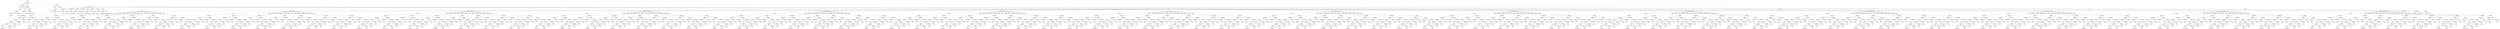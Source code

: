 digraph {
n0[label="RAIZ"];
n1[label="INSTRUCCIONES"];
n0->n1;
n2[label="DECLARACION"];
n1->n2;
n3[label="nombre"];
n2->n3;
n4[label="READ"];
n2->n4;
n5[label="MAIN"];
n1->n5;
n6[label="INSTRUCCIONES"];
n5->n6;
n7[label="IMPRIMIR"];
n6->n7;
n8[label="ARITMETICA"];
n7->n8;
n9[label="PRIMITIVO"];
n8->n9;
n10[label="Bienvenido "];
n9->n10;
n11[label="+"];
n8->n11;
n12[label="IDENTIFICADOR"];
n8->n12;
n13[label="nombre"];
n12->n13;
n14[label="WHILE"];
n6->n14;
n15[label="INSTRUCCIONES"];
n14->n15;
n16[label="IF"];
n15->n16;
n17[label="INSTRUCCIONES IF"];
n16->n17;
n18[label="BREAK"];
n17->n18;
n19[label="IMPRIMIR"];
n6->n19;
n20[label="PRIMITIVO"];
n19->n20;
n21[label="Calculadora finalizada correctamente"];
n20->n21;
n22[label="FUNCION"];
n1->n22;
n23[label="calculadora"];
n22->n23;
n24[label="PARAMETROS"];
n22->n24;
n25[label="INSTRUCCIONES"];
n22->n25;
n26[label="DECLARACION"];
n25->n26;
n27[label="numero1"];
n26->n27;
n28[label="PRIMITIVO"];
n26->n28;
n29[label="None"];
n28->n29;
n30[label="DECLARACION"];
n25->n30;
n31[label="numero2"];
n30->n31;
n32[label="PRIMITIVO"];
n30->n32;
n33[label="None"];
n32->n33;
n34[label="DECLARACION"];
n25->n34;
n35[label="operacion"];
n34->n35;
n36[label="PRIMITIVO"];
n34->n36;
n37[label="None"];
n36->n37;
n38[label="IMPRIMIR"];
n25->n38;
n39[label="PRIMITIVO"];
n38->n39;
n40[label="Ingrese el primer número:
"];
n39->n40;
n41[label="ASIGNACION"];
n25->n41;
n42[label="numero1"];
n41->n42;
n43[label="CASTEO"];
n41->n43;
n44[label="ENTERO"];
n43->n44;
n45[label="READ"];
n43->n45;
n46[label="IMPRIMIR"];
n25->n46;
n47[label="PRIMITIVO"];
n46->n47;
n48[label="Ingrese el segundo número:
"];
n47->n48;
n49[label="ASIGNACION"];
n25->n49;
n50[label="numero2"];
n49->n50;
n51[label="CASTEO"];
n49->n51;
n52[label="ENTERO"];
n51->n52;
n53[label="READ"];
n51->n53;
n54[label="IMPRIMIR"];
n25->n54;
n55[label="PRIMITIVO"];
n54->n55;
n56[label="Ingrese la operación que desea realizar: (+,-,*,/,**,%)
"];
n55->n56;
n57[label="ASIGNACION"];
n25->n57;
n58[label="operacion"];
n57->n58;
n59[label="READ"];
n57->n59;
n60[label="SWITCH"];
n25->n60;
n61[label="INSTRUCCIONES SWITCH"];
n60->n61;
n62[label="IMPRIMIR"];
n61->n62;
n63[label="ARITMETICA"];
n62->n63;
n64[label="ARITMETICA"];
n63->n64;
n65[label="ARITMETICA"];
n64->n65;
n66[label="ARITMETICA"];
n65->n66;
n67[label="ARITMETICA"];
n66->n67;
n68[label="PRIMITIVO"];
n67->n68;
n69[label="El resultado de "];
n68->n69;
n70[label="+"];
n67->n70;
n71[label="IDENTIFICADOR"];
n67->n71;
n72[label="numero1"];
n71->n72;
n73[label="+"];
n66->n73;
n74[label="IDENTIFICADOR"];
n66->n74;
n75[label="operacion"];
n74->n75;
n76[label="+"];
n65->n76;
n77[label="IDENTIFICADOR"];
n65->n77;
n78[label="numero2"];
n77->n78;
n79[label="+"];
n64->n79;
n80[label="PRIMITIVO"];
n64->n80;
n81[label=" es igual a "];
n80->n81;
n82[label="+"];
n63->n82;
n83[label="ARITMETICA"];
n63->n83;
n84[label="IDENTIFICADOR"];
n83->n84;
n85[label="numero1"];
n84->n85;
n86[label="+"];
n83->n86;
n87[label="IDENTIFICADOR"];
n83->n87;
n88[label="numero2"];
n87->n88;
n89[label="BREAK"];
n61->n89;
n90[label="IMPRIMIR"];
n61->n90;
n91[label="ARITMETICA"];
n90->n91;
n92[label="ARITMETICA"];
n91->n92;
n93[label="ARITMETICA"];
n92->n93;
n94[label="ARITMETICA"];
n93->n94;
n95[label="ARITMETICA"];
n94->n95;
n96[label="PRIMITIVO"];
n95->n96;
n97[label="El resultado de "];
n96->n97;
n98[label="+"];
n95->n98;
n99[label="IDENTIFICADOR"];
n95->n99;
n100[label="numero1"];
n99->n100;
n101[label="+"];
n94->n101;
n102[label="IDENTIFICADOR"];
n94->n102;
n103[label="operacion"];
n102->n103;
n104[label="+"];
n93->n104;
n105[label="IDENTIFICADOR"];
n93->n105;
n106[label="numero2"];
n105->n106;
n107[label="+"];
n92->n107;
n108[label="PRIMITIVO"];
n92->n108;
n109[label=" es igual a "];
n108->n109;
n110[label="+"];
n91->n110;
n111[label="ARITMETICA"];
n91->n111;
n112[label="IDENTIFICADOR"];
n111->n112;
n113[label="numero1"];
n112->n113;
n114[label="-"];
n111->n114;
n115[label="IDENTIFICADOR"];
n111->n115;
n116[label="numero2"];
n115->n116;
n117[label="BREAK"];
n61->n117;
n118[label="IMPRIMIR"];
n61->n118;
n119[label="ARITMETICA"];
n118->n119;
n120[label="ARITMETICA"];
n119->n120;
n121[label="ARITMETICA"];
n120->n121;
n122[label="ARITMETICA"];
n121->n122;
n123[label="ARITMETICA"];
n122->n123;
n124[label="PRIMITIVO"];
n123->n124;
n125[label="El resultado de "];
n124->n125;
n126[label="+"];
n123->n126;
n127[label="IDENTIFICADOR"];
n123->n127;
n128[label="numero1"];
n127->n128;
n129[label="+"];
n122->n129;
n130[label="IDENTIFICADOR"];
n122->n130;
n131[label="operacion"];
n130->n131;
n132[label="+"];
n121->n132;
n133[label="IDENTIFICADOR"];
n121->n133;
n134[label="numero2"];
n133->n134;
n135[label="+"];
n120->n135;
n136[label="PRIMITIVO"];
n120->n136;
n137[label=" es igual a "];
n136->n137;
n138[label="+"];
n119->n138;
n139[label="ARITMETICA"];
n119->n139;
n140[label="IDENTIFICADOR"];
n139->n140;
n141[label="numero1"];
n140->n141;
n142[label="*"];
n139->n142;
n143[label="IDENTIFICADOR"];
n139->n143;
n144[label="numero2"];
n143->n144;
n145[label="BREAK"];
n61->n145;
n146[label="IMPRIMIR"];
n61->n146;
n147[label="ARITMETICA"];
n146->n147;
n148[label="ARITMETICA"];
n147->n148;
n149[label="ARITMETICA"];
n148->n149;
n150[label="ARITMETICA"];
n149->n150;
n151[label="ARITMETICA"];
n150->n151;
n152[label="PRIMITIVO"];
n151->n152;
n153[label="El resultado de "];
n152->n153;
n154[label="+"];
n151->n154;
n155[label="IDENTIFICADOR"];
n151->n155;
n156[label="numero1"];
n155->n156;
n157[label="+"];
n150->n157;
n158[label="IDENTIFICADOR"];
n150->n158;
n159[label="operacion"];
n158->n159;
n160[label="+"];
n149->n160;
n161[label="IDENTIFICADOR"];
n149->n161;
n162[label="numero2"];
n161->n162;
n163[label="+"];
n148->n163;
n164[label="PRIMITIVO"];
n148->n164;
n165[label=" es igual a "];
n164->n165;
n166[label="+"];
n147->n166;
n167[label="ARITMETICA"];
n147->n167;
n168[label="IDENTIFICADOR"];
n167->n168;
n169[label="numero1"];
n168->n169;
n170[label="/"];
n167->n170;
n171[label="IDENTIFICADOR"];
n167->n171;
n172[label="numero2"];
n171->n172;
n173[label="BREAK"];
n61->n173;
n174[label="IMPRIMIR"];
n61->n174;
n175[label="ARITMETICA"];
n174->n175;
n176[label="ARITMETICA"];
n175->n176;
n177[label="ARITMETICA"];
n176->n177;
n178[label="ARITMETICA"];
n177->n178;
n179[label="ARITMETICA"];
n178->n179;
n180[label="PRIMITIVO"];
n179->n180;
n181[label="El resultado de "];
n180->n181;
n182[label="+"];
n179->n182;
n183[label="IDENTIFICADOR"];
n179->n183;
n184[label="numero1"];
n183->n184;
n185[label="+"];
n178->n185;
n186[label="IDENTIFICADOR"];
n178->n186;
n187[label="operacion"];
n186->n187;
n188[label="+"];
n177->n188;
n189[label="IDENTIFICADOR"];
n177->n189;
n190[label="numero2"];
n189->n190;
n191[label="+"];
n176->n191;
n192[label="PRIMITIVO"];
n176->n192;
n193[label=" es igual a "];
n192->n193;
n194[label="+"];
n175->n194;
n195[label="ARITMETICA"];
n175->n195;
n196[label="IDENTIFICADOR"];
n195->n196;
n197[label="numero1"];
n196->n197;
n198[label="**"];
n195->n198;
n199[label="IDENTIFICADOR"];
n195->n199;
n200[label="numero2"];
n199->n200;
n201[label="BREAK"];
n61->n201;
n202[label="IMPRIMIR"];
n61->n202;
n203[label="ARITMETICA"];
n202->n203;
n204[label="ARITMETICA"];
n203->n204;
n205[label="ARITMETICA"];
n204->n205;
n206[label="ARITMETICA"];
n205->n206;
n207[label="ARITMETICA"];
n206->n207;
n208[label="PRIMITIVO"];
n207->n208;
n209[label="El resultado de "];
n208->n209;
n210[label="+"];
n207->n210;
n211[label="IDENTIFICADOR"];
n207->n211;
n212[label="numero1"];
n211->n212;
n213[label="+"];
n206->n213;
n214[label="IDENTIFICADOR"];
n206->n214;
n215[label="operacion"];
n214->n215;
n216[label="+"];
n205->n216;
n217[label="IDENTIFICADOR"];
n205->n217;
n218[label="numero2"];
n217->n218;
n219[label="+"];
n204->n219;
n220[label="PRIMITIVO"];
n204->n220;
n221[label=" es igual a "];
n220->n221;
n222[label="+"];
n203->n222;
n223[label="ARITMETICA"];
n203->n223;
n224[label="IDENTIFICADOR"];
n223->n224;
n225[label="numero1"];
n224->n225;
n226[label="%"];
n223->n226;
n227[label="IDENTIFICADOR"];
n223->n227;
n228[label="numero2"];
n227->n228;
n229[label="BREAK"];
n61->n229;
n230[label="IMPRIMIR"];
n61->n230;
n231[label="ARITMETICA"];
n230->n231;
n232[label="ARITMETICA"];
n231->n232;
n233[label="ARITMETICA"];
n232->n233;
n234[label="ARITMETICA"];
n233->n234;
n235[label="ARITMETICA"];
n234->n235;
n236[label="PRIMITIVO"];
n235->n236;
n237[label="El resultado de "];
n236->n237;
n238[label="+"];
n235->n238;
n239[label="IDENTIFICADOR"];
n235->n239;
n240[label="numero1"];
n239->n240;
n241[label="+"];
n234->n241;
n242[label="IDENTIFICADOR"];
n234->n242;
n243[label="operacion"];
n242->n243;
n244[label="+"];
n233->n244;
n245[label="IDENTIFICADOR"];
n233->n245;
n246[label="numero2"];
n245->n246;
n247[label="+"];
n232->n247;
n248[label="PRIMITIVO"];
n232->n248;
n249[label=" es igual a "];
n248->n249;
n250[label="+"];
n231->n250;
n251[label="ARITMETICA"];
n231->n251;
n252[label="IDENTIFICADOR"];
n251->n252;
n253[label="numero1"];
n252->n253;
n254[label="+"];
n251->n254;
n255[label="IDENTIFICADOR"];
n251->n255;
n256[label="numero2"];
n255->n256;
n257[label="BREAK"];
n61->n257;
n258[label="INSTRUCCIONES SWITCH"];
n60->n258;
n259[label="IMPRIMIR"];
n258->n259;
n260[label="ARITMETICA"];
n259->n260;
n261[label="ARITMETICA"];
n260->n261;
n262[label="ARITMETICA"];
n261->n262;
n263[label="ARITMETICA"];
n262->n263;
n264[label="ARITMETICA"];
n263->n264;
n265[label="PRIMITIVO"];
n264->n265;
n266[label="El resultado de "];
n265->n266;
n267[label="+"];
n264->n267;
n268[label="IDENTIFICADOR"];
n264->n268;
n269[label="numero1"];
n268->n269;
n270[label="+"];
n263->n270;
n271[label="IDENTIFICADOR"];
n263->n271;
n272[label="operacion"];
n271->n272;
n273[label="+"];
n262->n273;
n274[label="IDENTIFICADOR"];
n262->n274;
n275[label="numero2"];
n274->n275;
n276[label="+"];
n261->n276;
n277[label="PRIMITIVO"];
n261->n277;
n278[label=" es igual a "];
n277->n278;
n279[label="+"];
n260->n279;
n280[label="ARITMETICA"];
n260->n280;
n281[label="IDENTIFICADOR"];
n280->n281;
n282[label="numero1"];
n281->n282;
n283[label="+"];
n280->n283;
n284[label="IDENTIFICADOR"];
n280->n284;
n285[label="numero2"];
n284->n285;
n286[label="BREAK"];
n258->n286;
n287[label="IMPRIMIR"];
n258->n287;
n288[label="ARITMETICA"];
n287->n288;
n289[label="ARITMETICA"];
n288->n289;
n290[label="ARITMETICA"];
n289->n290;
n291[label="ARITMETICA"];
n290->n291;
n292[label="ARITMETICA"];
n291->n292;
n293[label="PRIMITIVO"];
n292->n293;
n294[label="El resultado de "];
n293->n294;
n295[label="+"];
n292->n295;
n296[label="IDENTIFICADOR"];
n292->n296;
n297[label="numero1"];
n296->n297;
n298[label="+"];
n291->n298;
n299[label="IDENTIFICADOR"];
n291->n299;
n300[label="operacion"];
n299->n300;
n301[label="+"];
n290->n301;
n302[label="IDENTIFICADOR"];
n290->n302;
n303[label="numero2"];
n302->n303;
n304[label="+"];
n289->n304;
n305[label="PRIMITIVO"];
n289->n305;
n306[label=" es igual a "];
n305->n306;
n307[label="+"];
n288->n307;
n308[label="ARITMETICA"];
n288->n308;
n309[label="IDENTIFICADOR"];
n308->n309;
n310[label="numero1"];
n309->n310;
n311[label="-"];
n308->n311;
n312[label="IDENTIFICADOR"];
n308->n312;
n313[label="numero2"];
n312->n313;
n314[label="BREAK"];
n258->n314;
n315[label="IMPRIMIR"];
n258->n315;
n316[label="ARITMETICA"];
n315->n316;
n317[label="ARITMETICA"];
n316->n317;
n318[label="ARITMETICA"];
n317->n318;
n319[label="ARITMETICA"];
n318->n319;
n320[label="ARITMETICA"];
n319->n320;
n321[label="PRIMITIVO"];
n320->n321;
n322[label="El resultado de "];
n321->n322;
n323[label="+"];
n320->n323;
n324[label="IDENTIFICADOR"];
n320->n324;
n325[label="numero1"];
n324->n325;
n326[label="+"];
n319->n326;
n327[label="IDENTIFICADOR"];
n319->n327;
n328[label="operacion"];
n327->n328;
n329[label="+"];
n318->n329;
n330[label="IDENTIFICADOR"];
n318->n330;
n331[label="numero2"];
n330->n331;
n332[label="+"];
n317->n332;
n333[label="PRIMITIVO"];
n317->n333;
n334[label=" es igual a "];
n333->n334;
n335[label="+"];
n316->n335;
n336[label="ARITMETICA"];
n316->n336;
n337[label="IDENTIFICADOR"];
n336->n337;
n338[label="numero1"];
n337->n338;
n339[label="*"];
n336->n339;
n340[label="IDENTIFICADOR"];
n336->n340;
n341[label="numero2"];
n340->n341;
n342[label="BREAK"];
n258->n342;
n343[label="IMPRIMIR"];
n258->n343;
n344[label="ARITMETICA"];
n343->n344;
n345[label="ARITMETICA"];
n344->n345;
n346[label="ARITMETICA"];
n345->n346;
n347[label="ARITMETICA"];
n346->n347;
n348[label="ARITMETICA"];
n347->n348;
n349[label="PRIMITIVO"];
n348->n349;
n350[label="El resultado de "];
n349->n350;
n351[label="+"];
n348->n351;
n352[label="IDENTIFICADOR"];
n348->n352;
n353[label="numero1"];
n352->n353;
n354[label="+"];
n347->n354;
n355[label="IDENTIFICADOR"];
n347->n355;
n356[label="operacion"];
n355->n356;
n357[label="+"];
n346->n357;
n358[label="IDENTIFICADOR"];
n346->n358;
n359[label="numero2"];
n358->n359;
n360[label="+"];
n345->n360;
n361[label="PRIMITIVO"];
n345->n361;
n362[label=" es igual a "];
n361->n362;
n363[label="+"];
n344->n363;
n364[label="ARITMETICA"];
n344->n364;
n365[label="IDENTIFICADOR"];
n364->n365;
n366[label="numero1"];
n365->n366;
n367[label="/"];
n364->n367;
n368[label="IDENTIFICADOR"];
n364->n368;
n369[label="numero2"];
n368->n369;
n370[label="BREAK"];
n258->n370;
n371[label="IMPRIMIR"];
n258->n371;
n372[label="ARITMETICA"];
n371->n372;
n373[label="ARITMETICA"];
n372->n373;
n374[label="ARITMETICA"];
n373->n374;
n375[label="ARITMETICA"];
n374->n375;
n376[label="ARITMETICA"];
n375->n376;
n377[label="PRIMITIVO"];
n376->n377;
n378[label="El resultado de "];
n377->n378;
n379[label="+"];
n376->n379;
n380[label="IDENTIFICADOR"];
n376->n380;
n381[label="numero1"];
n380->n381;
n382[label="+"];
n375->n382;
n383[label="IDENTIFICADOR"];
n375->n383;
n384[label="operacion"];
n383->n384;
n385[label="+"];
n374->n385;
n386[label="IDENTIFICADOR"];
n374->n386;
n387[label="numero2"];
n386->n387;
n388[label="+"];
n373->n388;
n389[label="PRIMITIVO"];
n373->n389;
n390[label=" es igual a "];
n389->n390;
n391[label="+"];
n372->n391;
n392[label="ARITMETICA"];
n372->n392;
n393[label="IDENTIFICADOR"];
n392->n393;
n394[label="numero1"];
n393->n394;
n395[label="**"];
n392->n395;
n396[label="IDENTIFICADOR"];
n392->n396;
n397[label="numero2"];
n396->n397;
n398[label="BREAK"];
n258->n398;
n399[label="IMPRIMIR"];
n258->n399;
n400[label="ARITMETICA"];
n399->n400;
n401[label="ARITMETICA"];
n400->n401;
n402[label="ARITMETICA"];
n401->n402;
n403[label="ARITMETICA"];
n402->n403;
n404[label="ARITMETICA"];
n403->n404;
n405[label="PRIMITIVO"];
n404->n405;
n406[label="El resultado de "];
n405->n406;
n407[label="+"];
n404->n407;
n408[label="IDENTIFICADOR"];
n404->n408;
n409[label="numero1"];
n408->n409;
n410[label="+"];
n403->n410;
n411[label="IDENTIFICADOR"];
n403->n411;
n412[label="operacion"];
n411->n412;
n413[label="+"];
n402->n413;
n414[label="IDENTIFICADOR"];
n402->n414;
n415[label="numero2"];
n414->n415;
n416[label="+"];
n401->n416;
n417[label="PRIMITIVO"];
n401->n417;
n418[label=" es igual a "];
n417->n418;
n419[label="+"];
n400->n419;
n420[label="ARITMETICA"];
n400->n420;
n421[label="IDENTIFICADOR"];
n420->n421;
n422[label="numero1"];
n421->n422;
n423[label="%"];
n420->n423;
n424[label="IDENTIFICADOR"];
n420->n424;
n425[label="numero2"];
n424->n425;
n426[label="BREAK"];
n258->n426;
n427[label="IMPRIMIR"];
n258->n427;
n428[label="ARITMETICA"];
n427->n428;
n429[label="ARITMETICA"];
n428->n429;
n430[label="ARITMETICA"];
n429->n430;
n431[label="ARITMETICA"];
n430->n431;
n432[label="ARITMETICA"];
n431->n432;
n433[label="PRIMITIVO"];
n432->n433;
n434[label="El resultado de "];
n433->n434;
n435[label="+"];
n432->n435;
n436[label="IDENTIFICADOR"];
n432->n436;
n437[label="numero1"];
n436->n437;
n438[label="+"];
n431->n438;
n439[label="IDENTIFICADOR"];
n431->n439;
n440[label="operacion"];
n439->n440;
n441[label="+"];
n430->n441;
n442[label="IDENTIFICADOR"];
n430->n442;
n443[label="numero2"];
n442->n443;
n444[label="+"];
n429->n444;
n445[label="PRIMITIVO"];
n429->n445;
n446[label=" es igual a "];
n445->n446;
n447[label="+"];
n428->n447;
n448[label="ARITMETICA"];
n428->n448;
n449[label="IDENTIFICADOR"];
n448->n449;
n450[label="numero1"];
n449->n450;
n451[label="+"];
n448->n451;
n452[label="IDENTIFICADOR"];
n448->n452;
n453[label="numero2"];
n452->n453;
n454[label="BREAK"];
n258->n454;
n455[label="INSTRUCCIONES SWITCH"];
n60->n455;
n456[label="IMPRIMIR"];
n455->n456;
n457[label="ARITMETICA"];
n456->n457;
n458[label="ARITMETICA"];
n457->n458;
n459[label="ARITMETICA"];
n458->n459;
n460[label="ARITMETICA"];
n459->n460;
n461[label="ARITMETICA"];
n460->n461;
n462[label="PRIMITIVO"];
n461->n462;
n463[label="El resultado de "];
n462->n463;
n464[label="+"];
n461->n464;
n465[label="IDENTIFICADOR"];
n461->n465;
n466[label="numero1"];
n465->n466;
n467[label="+"];
n460->n467;
n468[label="IDENTIFICADOR"];
n460->n468;
n469[label="operacion"];
n468->n469;
n470[label="+"];
n459->n470;
n471[label="IDENTIFICADOR"];
n459->n471;
n472[label="numero2"];
n471->n472;
n473[label="+"];
n458->n473;
n474[label="PRIMITIVO"];
n458->n474;
n475[label=" es igual a "];
n474->n475;
n476[label="+"];
n457->n476;
n477[label="ARITMETICA"];
n457->n477;
n478[label="IDENTIFICADOR"];
n477->n478;
n479[label="numero1"];
n478->n479;
n480[label="+"];
n477->n480;
n481[label="IDENTIFICADOR"];
n477->n481;
n482[label="numero2"];
n481->n482;
n483[label="BREAK"];
n455->n483;
n484[label="IMPRIMIR"];
n455->n484;
n485[label="ARITMETICA"];
n484->n485;
n486[label="ARITMETICA"];
n485->n486;
n487[label="ARITMETICA"];
n486->n487;
n488[label="ARITMETICA"];
n487->n488;
n489[label="ARITMETICA"];
n488->n489;
n490[label="PRIMITIVO"];
n489->n490;
n491[label="El resultado de "];
n490->n491;
n492[label="+"];
n489->n492;
n493[label="IDENTIFICADOR"];
n489->n493;
n494[label="numero1"];
n493->n494;
n495[label="+"];
n488->n495;
n496[label="IDENTIFICADOR"];
n488->n496;
n497[label="operacion"];
n496->n497;
n498[label="+"];
n487->n498;
n499[label="IDENTIFICADOR"];
n487->n499;
n500[label="numero2"];
n499->n500;
n501[label="+"];
n486->n501;
n502[label="PRIMITIVO"];
n486->n502;
n503[label=" es igual a "];
n502->n503;
n504[label="+"];
n485->n504;
n505[label="ARITMETICA"];
n485->n505;
n506[label="IDENTIFICADOR"];
n505->n506;
n507[label="numero1"];
n506->n507;
n508[label="-"];
n505->n508;
n509[label="IDENTIFICADOR"];
n505->n509;
n510[label="numero2"];
n509->n510;
n511[label="BREAK"];
n455->n511;
n512[label="IMPRIMIR"];
n455->n512;
n513[label="ARITMETICA"];
n512->n513;
n514[label="ARITMETICA"];
n513->n514;
n515[label="ARITMETICA"];
n514->n515;
n516[label="ARITMETICA"];
n515->n516;
n517[label="ARITMETICA"];
n516->n517;
n518[label="PRIMITIVO"];
n517->n518;
n519[label="El resultado de "];
n518->n519;
n520[label="+"];
n517->n520;
n521[label="IDENTIFICADOR"];
n517->n521;
n522[label="numero1"];
n521->n522;
n523[label="+"];
n516->n523;
n524[label="IDENTIFICADOR"];
n516->n524;
n525[label="operacion"];
n524->n525;
n526[label="+"];
n515->n526;
n527[label="IDENTIFICADOR"];
n515->n527;
n528[label="numero2"];
n527->n528;
n529[label="+"];
n514->n529;
n530[label="PRIMITIVO"];
n514->n530;
n531[label=" es igual a "];
n530->n531;
n532[label="+"];
n513->n532;
n533[label="ARITMETICA"];
n513->n533;
n534[label="IDENTIFICADOR"];
n533->n534;
n535[label="numero1"];
n534->n535;
n536[label="*"];
n533->n536;
n537[label="IDENTIFICADOR"];
n533->n537;
n538[label="numero2"];
n537->n538;
n539[label="BREAK"];
n455->n539;
n540[label="IMPRIMIR"];
n455->n540;
n541[label="ARITMETICA"];
n540->n541;
n542[label="ARITMETICA"];
n541->n542;
n543[label="ARITMETICA"];
n542->n543;
n544[label="ARITMETICA"];
n543->n544;
n545[label="ARITMETICA"];
n544->n545;
n546[label="PRIMITIVO"];
n545->n546;
n547[label="El resultado de "];
n546->n547;
n548[label="+"];
n545->n548;
n549[label="IDENTIFICADOR"];
n545->n549;
n550[label="numero1"];
n549->n550;
n551[label="+"];
n544->n551;
n552[label="IDENTIFICADOR"];
n544->n552;
n553[label="operacion"];
n552->n553;
n554[label="+"];
n543->n554;
n555[label="IDENTIFICADOR"];
n543->n555;
n556[label="numero2"];
n555->n556;
n557[label="+"];
n542->n557;
n558[label="PRIMITIVO"];
n542->n558;
n559[label=" es igual a "];
n558->n559;
n560[label="+"];
n541->n560;
n561[label="ARITMETICA"];
n541->n561;
n562[label="IDENTIFICADOR"];
n561->n562;
n563[label="numero1"];
n562->n563;
n564[label="/"];
n561->n564;
n565[label="IDENTIFICADOR"];
n561->n565;
n566[label="numero2"];
n565->n566;
n567[label="BREAK"];
n455->n567;
n568[label="IMPRIMIR"];
n455->n568;
n569[label="ARITMETICA"];
n568->n569;
n570[label="ARITMETICA"];
n569->n570;
n571[label="ARITMETICA"];
n570->n571;
n572[label="ARITMETICA"];
n571->n572;
n573[label="ARITMETICA"];
n572->n573;
n574[label="PRIMITIVO"];
n573->n574;
n575[label="El resultado de "];
n574->n575;
n576[label="+"];
n573->n576;
n577[label="IDENTIFICADOR"];
n573->n577;
n578[label="numero1"];
n577->n578;
n579[label="+"];
n572->n579;
n580[label="IDENTIFICADOR"];
n572->n580;
n581[label="operacion"];
n580->n581;
n582[label="+"];
n571->n582;
n583[label="IDENTIFICADOR"];
n571->n583;
n584[label="numero2"];
n583->n584;
n585[label="+"];
n570->n585;
n586[label="PRIMITIVO"];
n570->n586;
n587[label=" es igual a "];
n586->n587;
n588[label="+"];
n569->n588;
n589[label="ARITMETICA"];
n569->n589;
n590[label="IDENTIFICADOR"];
n589->n590;
n591[label="numero1"];
n590->n591;
n592[label="**"];
n589->n592;
n593[label="IDENTIFICADOR"];
n589->n593;
n594[label="numero2"];
n593->n594;
n595[label="BREAK"];
n455->n595;
n596[label="IMPRIMIR"];
n455->n596;
n597[label="ARITMETICA"];
n596->n597;
n598[label="ARITMETICA"];
n597->n598;
n599[label="ARITMETICA"];
n598->n599;
n600[label="ARITMETICA"];
n599->n600;
n601[label="ARITMETICA"];
n600->n601;
n602[label="PRIMITIVO"];
n601->n602;
n603[label="El resultado de "];
n602->n603;
n604[label="+"];
n601->n604;
n605[label="IDENTIFICADOR"];
n601->n605;
n606[label="numero1"];
n605->n606;
n607[label="+"];
n600->n607;
n608[label="IDENTIFICADOR"];
n600->n608;
n609[label="operacion"];
n608->n609;
n610[label="+"];
n599->n610;
n611[label="IDENTIFICADOR"];
n599->n611;
n612[label="numero2"];
n611->n612;
n613[label="+"];
n598->n613;
n614[label="PRIMITIVO"];
n598->n614;
n615[label=" es igual a "];
n614->n615;
n616[label="+"];
n597->n616;
n617[label="ARITMETICA"];
n597->n617;
n618[label="IDENTIFICADOR"];
n617->n618;
n619[label="numero1"];
n618->n619;
n620[label="%"];
n617->n620;
n621[label="IDENTIFICADOR"];
n617->n621;
n622[label="numero2"];
n621->n622;
n623[label="BREAK"];
n455->n623;
n624[label="IMPRIMIR"];
n455->n624;
n625[label="ARITMETICA"];
n624->n625;
n626[label="ARITMETICA"];
n625->n626;
n627[label="ARITMETICA"];
n626->n627;
n628[label="ARITMETICA"];
n627->n628;
n629[label="ARITMETICA"];
n628->n629;
n630[label="PRIMITIVO"];
n629->n630;
n631[label="El resultado de "];
n630->n631;
n632[label="+"];
n629->n632;
n633[label="IDENTIFICADOR"];
n629->n633;
n634[label="numero1"];
n633->n634;
n635[label="+"];
n628->n635;
n636[label="IDENTIFICADOR"];
n628->n636;
n637[label="operacion"];
n636->n637;
n638[label="+"];
n627->n638;
n639[label="IDENTIFICADOR"];
n627->n639;
n640[label="numero2"];
n639->n640;
n641[label="+"];
n626->n641;
n642[label="PRIMITIVO"];
n626->n642;
n643[label=" es igual a "];
n642->n643;
n644[label="+"];
n625->n644;
n645[label="ARITMETICA"];
n625->n645;
n646[label="IDENTIFICADOR"];
n645->n646;
n647[label="numero1"];
n646->n647;
n648[label="+"];
n645->n648;
n649[label="IDENTIFICADOR"];
n645->n649;
n650[label="numero2"];
n649->n650;
n651[label="BREAK"];
n455->n651;
n652[label="INSTRUCCIONES SWITCH"];
n60->n652;
n653[label="IMPRIMIR"];
n652->n653;
n654[label="ARITMETICA"];
n653->n654;
n655[label="ARITMETICA"];
n654->n655;
n656[label="ARITMETICA"];
n655->n656;
n657[label="ARITMETICA"];
n656->n657;
n658[label="ARITMETICA"];
n657->n658;
n659[label="PRIMITIVO"];
n658->n659;
n660[label="El resultado de "];
n659->n660;
n661[label="+"];
n658->n661;
n662[label="IDENTIFICADOR"];
n658->n662;
n663[label="numero1"];
n662->n663;
n664[label="+"];
n657->n664;
n665[label="IDENTIFICADOR"];
n657->n665;
n666[label="operacion"];
n665->n666;
n667[label="+"];
n656->n667;
n668[label="IDENTIFICADOR"];
n656->n668;
n669[label="numero2"];
n668->n669;
n670[label="+"];
n655->n670;
n671[label="PRIMITIVO"];
n655->n671;
n672[label=" es igual a "];
n671->n672;
n673[label="+"];
n654->n673;
n674[label="ARITMETICA"];
n654->n674;
n675[label="IDENTIFICADOR"];
n674->n675;
n676[label="numero1"];
n675->n676;
n677[label="+"];
n674->n677;
n678[label="IDENTIFICADOR"];
n674->n678;
n679[label="numero2"];
n678->n679;
n680[label="BREAK"];
n652->n680;
n681[label="IMPRIMIR"];
n652->n681;
n682[label="ARITMETICA"];
n681->n682;
n683[label="ARITMETICA"];
n682->n683;
n684[label="ARITMETICA"];
n683->n684;
n685[label="ARITMETICA"];
n684->n685;
n686[label="ARITMETICA"];
n685->n686;
n687[label="PRIMITIVO"];
n686->n687;
n688[label="El resultado de "];
n687->n688;
n689[label="+"];
n686->n689;
n690[label="IDENTIFICADOR"];
n686->n690;
n691[label="numero1"];
n690->n691;
n692[label="+"];
n685->n692;
n693[label="IDENTIFICADOR"];
n685->n693;
n694[label="operacion"];
n693->n694;
n695[label="+"];
n684->n695;
n696[label="IDENTIFICADOR"];
n684->n696;
n697[label="numero2"];
n696->n697;
n698[label="+"];
n683->n698;
n699[label="PRIMITIVO"];
n683->n699;
n700[label=" es igual a "];
n699->n700;
n701[label="+"];
n682->n701;
n702[label="ARITMETICA"];
n682->n702;
n703[label="IDENTIFICADOR"];
n702->n703;
n704[label="numero1"];
n703->n704;
n705[label="-"];
n702->n705;
n706[label="IDENTIFICADOR"];
n702->n706;
n707[label="numero2"];
n706->n707;
n708[label="BREAK"];
n652->n708;
n709[label="IMPRIMIR"];
n652->n709;
n710[label="ARITMETICA"];
n709->n710;
n711[label="ARITMETICA"];
n710->n711;
n712[label="ARITMETICA"];
n711->n712;
n713[label="ARITMETICA"];
n712->n713;
n714[label="ARITMETICA"];
n713->n714;
n715[label="PRIMITIVO"];
n714->n715;
n716[label="El resultado de "];
n715->n716;
n717[label="+"];
n714->n717;
n718[label="IDENTIFICADOR"];
n714->n718;
n719[label="numero1"];
n718->n719;
n720[label="+"];
n713->n720;
n721[label="IDENTIFICADOR"];
n713->n721;
n722[label="operacion"];
n721->n722;
n723[label="+"];
n712->n723;
n724[label="IDENTIFICADOR"];
n712->n724;
n725[label="numero2"];
n724->n725;
n726[label="+"];
n711->n726;
n727[label="PRIMITIVO"];
n711->n727;
n728[label=" es igual a "];
n727->n728;
n729[label="+"];
n710->n729;
n730[label="ARITMETICA"];
n710->n730;
n731[label="IDENTIFICADOR"];
n730->n731;
n732[label="numero1"];
n731->n732;
n733[label="*"];
n730->n733;
n734[label="IDENTIFICADOR"];
n730->n734;
n735[label="numero2"];
n734->n735;
n736[label="BREAK"];
n652->n736;
n737[label="IMPRIMIR"];
n652->n737;
n738[label="ARITMETICA"];
n737->n738;
n739[label="ARITMETICA"];
n738->n739;
n740[label="ARITMETICA"];
n739->n740;
n741[label="ARITMETICA"];
n740->n741;
n742[label="ARITMETICA"];
n741->n742;
n743[label="PRIMITIVO"];
n742->n743;
n744[label="El resultado de "];
n743->n744;
n745[label="+"];
n742->n745;
n746[label="IDENTIFICADOR"];
n742->n746;
n747[label="numero1"];
n746->n747;
n748[label="+"];
n741->n748;
n749[label="IDENTIFICADOR"];
n741->n749;
n750[label="operacion"];
n749->n750;
n751[label="+"];
n740->n751;
n752[label="IDENTIFICADOR"];
n740->n752;
n753[label="numero2"];
n752->n753;
n754[label="+"];
n739->n754;
n755[label="PRIMITIVO"];
n739->n755;
n756[label=" es igual a "];
n755->n756;
n757[label="+"];
n738->n757;
n758[label="ARITMETICA"];
n738->n758;
n759[label="IDENTIFICADOR"];
n758->n759;
n760[label="numero1"];
n759->n760;
n761[label="/"];
n758->n761;
n762[label="IDENTIFICADOR"];
n758->n762;
n763[label="numero2"];
n762->n763;
n764[label="BREAK"];
n652->n764;
n765[label="IMPRIMIR"];
n652->n765;
n766[label="ARITMETICA"];
n765->n766;
n767[label="ARITMETICA"];
n766->n767;
n768[label="ARITMETICA"];
n767->n768;
n769[label="ARITMETICA"];
n768->n769;
n770[label="ARITMETICA"];
n769->n770;
n771[label="PRIMITIVO"];
n770->n771;
n772[label="El resultado de "];
n771->n772;
n773[label="+"];
n770->n773;
n774[label="IDENTIFICADOR"];
n770->n774;
n775[label="numero1"];
n774->n775;
n776[label="+"];
n769->n776;
n777[label="IDENTIFICADOR"];
n769->n777;
n778[label="operacion"];
n777->n778;
n779[label="+"];
n768->n779;
n780[label="IDENTIFICADOR"];
n768->n780;
n781[label="numero2"];
n780->n781;
n782[label="+"];
n767->n782;
n783[label="PRIMITIVO"];
n767->n783;
n784[label=" es igual a "];
n783->n784;
n785[label="+"];
n766->n785;
n786[label="ARITMETICA"];
n766->n786;
n787[label="IDENTIFICADOR"];
n786->n787;
n788[label="numero1"];
n787->n788;
n789[label="**"];
n786->n789;
n790[label="IDENTIFICADOR"];
n786->n790;
n791[label="numero2"];
n790->n791;
n792[label="BREAK"];
n652->n792;
n793[label="IMPRIMIR"];
n652->n793;
n794[label="ARITMETICA"];
n793->n794;
n795[label="ARITMETICA"];
n794->n795;
n796[label="ARITMETICA"];
n795->n796;
n797[label="ARITMETICA"];
n796->n797;
n798[label="ARITMETICA"];
n797->n798;
n799[label="PRIMITIVO"];
n798->n799;
n800[label="El resultado de "];
n799->n800;
n801[label="+"];
n798->n801;
n802[label="IDENTIFICADOR"];
n798->n802;
n803[label="numero1"];
n802->n803;
n804[label="+"];
n797->n804;
n805[label="IDENTIFICADOR"];
n797->n805;
n806[label="operacion"];
n805->n806;
n807[label="+"];
n796->n807;
n808[label="IDENTIFICADOR"];
n796->n808;
n809[label="numero2"];
n808->n809;
n810[label="+"];
n795->n810;
n811[label="PRIMITIVO"];
n795->n811;
n812[label=" es igual a "];
n811->n812;
n813[label="+"];
n794->n813;
n814[label="ARITMETICA"];
n794->n814;
n815[label="IDENTIFICADOR"];
n814->n815;
n816[label="numero1"];
n815->n816;
n817[label="%"];
n814->n817;
n818[label="IDENTIFICADOR"];
n814->n818;
n819[label="numero2"];
n818->n819;
n820[label="BREAK"];
n652->n820;
n821[label="IMPRIMIR"];
n652->n821;
n822[label="ARITMETICA"];
n821->n822;
n823[label="ARITMETICA"];
n822->n823;
n824[label="ARITMETICA"];
n823->n824;
n825[label="ARITMETICA"];
n824->n825;
n826[label="ARITMETICA"];
n825->n826;
n827[label="PRIMITIVO"];
n826->n827;
n828[label="El resultado de "];
n827->n828;
n829[label="+"];
n826->n829;
n830[label="IDENTIFICADOR"];
n826->n830;
n831[label="numero1"];
n830->n831;
n832[label="+"];
n825->n832;
n833[label="IDENTIFICADOR"];
n825->n833;
n834[label="operacion"];
n833->n834;
n835[label="+"];
n824->n835;
n836[label="IDENTIFICADOR"];
n824->n836;
n837[label="numero2"];
n836->n837;
n838[label="+"];
n823->n838;
n839[label="PRIMITIVO"];
n823->n839;
n840[label=" es igual a "];
n839->n840;
n841[label="+"];
n822->n841;
n842[label="ARITMETICA"];
n822->n842;
n843[label="IDENTIFICADOR"];
n842->n843;
n844[label="numero1"];
n843->n844;
n845[label="+"];
n842->n845;
n846[label="IDENTIFICADOR"];
n842->n846;
n847[label="numero2"];
n846->n847;
n848[label="BREAK"];
n652->n848;
n849[label="INSTRUCCIONES SWITCH"];
n60->n849;
n850[label="IMPRIMIR"];
n849->n850;
n851[label="ARITMETICA"];
n850->n851;
n852[label="ARITMETICA"];
n851->n852;
n853[label="ARITMETICA"];
n852->n853;
n854[label="ARITMETICA"];
n853->n854;
n855[label="ARITMETICA"];
n854->n855;
n856[label="PRIMITIVO"];
n855->n856;
n857[label="El resultado de "];
n856->n857;
n858[label="+"];
n855->n858;
n859[label="IDENTIFICADOR"];
n855->n859;
n860[label="numero1"];
n859->n860;
n861[label="+"];
n854->n861;
n862[label="IDENTIFICADOR"];
n854->n862;
n863[label="operacion"];
n862->n863;
n864[label="+"];
n853->n864;
n865[label="IDENTIFICADOR"];
n853->n865;
n866[label="numero2"];
n865->n866;
n867[label="+"];
n852->n867;
n868[label="PRIMITIVO"];
n852->n868;
n869[label=" es igual a "];
n868->n869;
n870[label="+"];
n851->n870;
n871[label="ARITMETICA"];
n851->n871;
n872[label="IDENTIFICADOR"];
n871->n872;
n873[label="numero1"];
n872->n873;
n874[label="+"];
n871->n874;
n875[label="IDENTIFICADOR"];
n871->n875;
n876[label="numero2"];
n875->n876;
n877[label="BREAK"];
n849->n877;
n878[label="IMPRIMIR"];
n849->n878;
n879[label="ARITMETICA"];
n878->n879;
n880[label="ARITMETICA"];
n879->n880;
n881[label="ARITMETICA"];
n880->n881;
n882[label="ARITMETICA"];
n881->n882;
n883[label="ARITMETICA"];
n882->n883;
n884[label="PRIMITIVO"];
n883->n884;
n885[label="El resultado de "];
n884->n885;
n886[label="+"];
n883->n886;
n887[label="IDENTIFICADOR"];
n883->n887;
n888[label="numero1"];
n887->n888;
n889[label="+"];
n882->n889;
n890[label="IDENTIFICADOR"];
n882->n890;
n891[label="operacion"];
n890->n891;
n892[label="+"];
n881->n892;
n893[label="IDENTIFICADOR"];
n881->n893;
n894[label="numero2"];
n893->n894;
n895[label="+"];
n880->n895;
n896[label="PRIMITIVO"];
n880->n896;
n897[label=" es igual a "];
n896->n897;
n898[label="+"];
n879->n898;
n899[label="ARITMETICA"];
n879->n899;
n900[label="IDENTIFICADOR"];
n899->n900;
n901[label="numero1"];
n900->n901;
n902[label="-"];
n899->n902;
n903[label="IDENTIFICADOR"];
n899->n903;
n904[label="numero2"];
n903->n904;
n905[label="BREAK"];
n849->n905;
n906[label="IMPRIMIR"];
n849->n906;
n907[label="ARITMETICA"];
n906->n907;
n908[label="ARITMETICA"];
n907->n908;
n909[label="ARITMETICA"];
n908->n909;
n910[label="ARITMETICA"];
n909->n910;
n911[label="ARITMETICA"];
n910->n911;
n912[label="PRIMITIVO"];
n911->n912;
n913[label="El resultado de "];
n912->n913;
n914[label="+"];
n911->n914;
n915[label="IDENTIFICADOR"];
n911->n915;
n916[label="numero1"];
n915->n916;
n917[label="+"];
n910->n917;
n918[label="IDENTIFICADOR"];
n910->n918;
n919[label="operacion"];
n918->n919;
n920[label="+"];
n909->n920;
n921[label="IDENTIFICADOR"];
n909->n921;
n922[label="numero2"];
n921->n922;
n923[label="+"];
n908->n923;
n924[label="PRIMITIVO"];
n908->n924;
n925[label=" es igual a "];
n924->n925;
n926[label="+"];
n907->n926;
n927[label="ARITMETICA"];
n907->n927;
n928[label="IDENTIFICADOR"];
n927->n928;
n929[label="numero1"];
n928->n929;
n930[label="*"];
n927->n930;
n931[label="IDENTIFICADOR"];
n927->n931;
n932[label="numero2"];
n931->n932;
n933[label="BREAK"];
n849->n933;
n934[label="IMPRIMIR"];
n849->n934;
n935[label="ARITMETICA"];
n934->n935;
n936[label="ARITMETICA"];
n935->n936;
n937[label="ARITMETICA"];
n936->n937;
n938[label="ARITMETICA"];
n937->n938;
n939[label="ARITMETICA"];
n938->n939;
n940[label="PRIMITIVO"];
n939->n940;
n941[label="El resultado de "];
n940->n941;
n942[label="+"];
n939->n942;
n943[label="IDENTIFICADOR"];
n939->n943;
n944[label="numero1"];
n943->n944;
n945[label="+"];
n938->n945;
n946[label="IDENTIFICADOR"];
n938->n946;
n947[label="operacion"];
n946->n947;
n948[label="+"];
n937->n948;
n949[label="IDENTIFICADOR"];
n937->n949;
n950[label="numero2"];
n949->n950;
n951[label="+"];
n936->n951;
n952[label="PRIMITIVO"];
n936->n952;
n953[label=" es igual a "];
n952->n953;
n954[label="+"];
n935->n954;
n955[label="ARITMETICA"];
n935->n955;
n956[label="IDENTIFICADOR"];
n955->n956;
n957[label="numero1"];
n956->n957;
n958[label="/"];
n955->n958;
n959[label="IDENTIFICADOR"];
n955->n959;
n960[label="numero2"];
n959->n960;
n961[label="BREAK"];
n849->n961;
n962[label="IMPRIMIR"];
n849->n962;
n963[label="ARITMETICA"];
n962->n963;
n964[label="ARITMETICA"];
n963->n964;
n965[label="ARITMETICA"];
n964->n965;
n966[label="ARITMETICA"];
n965->n966;
n967[label="ARITMETICA"];
n966->n967;
n968[label="PRIMITIVO"];
n967->n968;
n969[label="El resultado de "];
n968->n969;
n970[label="+"];
n967->n970;
n971[label="IDENTIFICADOR"];
n967->n971;
n972[label="numero1"];
n971->n972;
n973[label="+"];
n966->n973;
n974[label="IDENTIFICADOR"];
n966->n974;
n975[label="operacion"];
n974->n975;
n976[label="+"];
n965->n976;
n977[label="IDENTIFICADOR"];
n965->n977;
n978[label="numero2"];
n977->n978;
n979[label="+"];
n964->n979;
n980[label="PRIMITIVO"];
n964->n980;
n981[label=" es igual a "];
n980->n981;
n982[label="+"];
n963->n982;
n983[label="ARITMETICA"];
n963->n983;
n984[label="IDENTIFICADOR"];
n983->n984;
n985[label="numero1"];
n984->n985;
n986[label="**"];
n983->n986;
n987[label="IDENTIFICADOR"];
n983->n987;
n988[label="numero2"];
n987->n988;
n989[label="BREAK"];
n849->n989;
n990[label="IMPRIMIR"];
n849->n990;
n991[label="ARITMETICA"];
n990->n991;
n992[label="ARITMETICA"];
n991->n992;
n993[label="ARITMETICA"];
n992->n993;
n994[label="ARITMETICA"];
n993->n994;
n995[label="ARITMETICA"];
n994->n995;
n996[label="PRIMITIVO"];
n995->n996;
n997[label="El resultado de "];
n996->n997;
n998[label="+"];
n995->n998;
n999[label="IDENTIFICADOR"];
n995->n999;
n1000[label="numero1"];
n999->n1000;
n1001[label="+"];
n994->n1001;
n1002[label="IDENTIFICADOR"];
n994->n1002;
n1003[label="operacion"];
n1002->n1003;
n1004[label="+"];
n993->n1004;
n1005[label="IDENTIFICADOR"];
n993->n1005;
n1006[label="numero2"];
n1005->n1006;
n1007[label="+"];
n992->n1007;
n1008[label="PRIMITIVO"];
n992->n1008;
n1009[label=" es igual a "];
n1008->n1009;
n1010[label="+"];
n991->n1010;
n1011[label="ARITMETICA"];
n991->n1011;
n1012[label="IDENTIFICADOR"];
n1011->n1012;
n1013[label="numero1"];
n1012->n1013;
n1014[label="%"];
n1011->n1014;
n1015[label="IDENTIFICADOR"];
n1011->n1015;
n1016[label="numero2"];
n1015->n1016;
n1017[label="BREAK"];
n849->n1017;
n1018[label="IMPRIMIR"];
n849->n1018;
n1019[label="ARITMETICA"];
n1018->n1019;
n1020[label="ARITMETICA"];
n1019->n1020;
n1021[label="ARITMETICA"];
n1020->n1021;
n1022[label="ARITMETICA"];
n1021->n1022;
n1023[label="ARITMETICA"];
n1022->n1023;
n1024[label="PRIMITIVO"];
n1023->n1024;
n1025[label="El resultado de "];
n1024->n1025;
n1026[label="+"];
n1023->n1026;
n1027[label="IDENTIFICADOR"];
n1023->n1027;
n1028[label="numero1"];
n1027->n1028;
n1029[label="+"];
n1022->n1029;
n1030[label="IDENTIFICADOR"];
n1022->n1030;
n1031[label="operacion"];
n1030->n1031;
n1032[label="+"];
n1021->n1032;
n1033[label="IDENTIFICADOR"];
n1021->n1033;
n1034[label="numero2"];
n1033->n1034;
n1035[label="+"];
n1020->n1035;
n1036[label="PRIMITIVO"];
n1020->n1036;
n1037[label=" es igual a "];
n1036->n1037;
n1038[label="+"];
n1019->n1038;
n1039[label="ARITMETICA"];
n1019->n1039;
n1040[label="IDENTIFICADOR"];
n1039->n1040;
n1041[label="numero1"];
n1040->n1041;
n1042[label="+"];
n1039->n1042;
n1043[label="IDENTIFICADOR"];
n1039->n1043;
n1044[label="numero2"];
n1043->n1044;
n1045[label="BREAK"];
n849->n1045;
n1046[label="INSTRUCCIONES SWITCH"];
n60->n1046;
n1047[label="IMPRIMIR"];
n1046->n1047;
n1048[label="ARITMETICA"];
n1047->n1048;
n1049[label="ARITMETICA"];
n1048->n1049;
n1050[label="ARITMETICA"];
n1049->n1050;
n1051[label="ARITMETICA"];
n1050->n1051;
n1052[label="ARITMETICA"];
n1051->n1052;
n1053[label="PRIMITIVO"];
n1052->n1053;
n1054[label="El resultado de "];
n1053->n1054;
n1055[label="+"];
n1052->n1055;
n1056[label="IDENTIFICADOR"];
n1052->n1056;
n1057[label="numero1"];
n1056->n1057;
n1058[label="+"];
n1051->n1058;
n1059[label="IDENTIFICADOR"];
n1051->n1059;
n1060[label="operacion"];
n1059->n1060;
n1061[label="+"];
n1050->n1061;
n1062[label="IDENTIFICADOR"];
n1050->n1062;
n1063[label="numero2"];
n1062->n1063;
n1064[label="+"];
n1049->n1064;
n1065[label="PRIMITIVO"];
n1049->n1065;
n1066[label=" es igual a "];
n1065->n1066;
n1067[label="+"];
n1048->n1067;
n1068[label="ARITMETICA"];
n1048->n1068;
n1069[label="IDENTIFICADOR"];
n1068->n1069;
n1070[label="numero1"];
n1069->n1070;
n1071[label="+"];
n1068->n1071;
n1072[label="IDENTIFICADOR"];
n1068->n1072;
n1073[label="numero2"];
n1072->n1073;
n1074[label="BREAK"];
n1046->n1074;
n1075[label="IMPRIMIR"];
n1046->n1075;
n1076[label="ARITMETICA"];
n1075->n1076;
n1077[label="ARITMETICA"];
n1076->n1077;
n1078[label="ARITMETICA"];
n1077->n1078;
n1079[label="ARITMETICA"];
n1078->n1079;
n1080[label="ARITMETICA"];
n1079->n1080;
n1081[label="PRIMITIVO"];
n1080->n1081;
n1082[label="El resultado de "];
n1081->n1082;
n1083[label="+"];
n1080->n1083;
n1084[label="IDENTIFICADOR"];
n1080->n1084;
n1085[label="numero1"];
n1084->n1085;
n1086[label="+"];
n1079->n1086;
n1087[label="IDENTIFICADOR"];
n1079->n1087;
n1088[label="operacion"];
n1087->n1088;
n1089[label="+"];
n1078->n1089;
n1090[label="IDENTIFICADOR"];
n1078->n1090;
n1091[label="numero2"];
n1090->n1091;
n1092[label="+"];
n1077->n1092;
n1093[label="PRIMITIVO"];
n1077->n1093;
n1094[label=" es igual a "];
n1093->n1094;
n1095[label="+"];
n1076->n1095;
n1096[label="ARITMETICA"];
n1076->n1096;
n1097[label="IDENTIFICADOR"];
n1096->n1097;
n1098[label="numero1"];
n1097->n1098;
n1099[label="-"];
n1096->n1099;
n1100[label="IDENTIFICADOR"];
n1096->n1100;
n1101[label="numero2"];
n1100->n1101;
n1102[label="BREAK"];
n1046->n1102;
n1103[label="IMPRIMIR"];
n1046->n1103;
n1104[label="ARITMETICA"];
n1103->n1104;
n1105[label="ARITMETICA"];
n1104->n1105;
n1106[label="ARITMETICA"];
n1105->n1106;
n1107[label="ARITMETICA"];
n1106->n1107;
n1108[label="ARITMETICA"];
n1107->n1108;
n1109[label="PRIMITIVO"];
n1108->n1109;
n1110[label="El resultado de "];
n1109->n1110;
n1111[label="+"];
n1108->n1111;
n1112[label="IDENTIFICADOR"];
n1108->n1112;
n1113[label="numero1"];
n1112->n1113;
n1114[label="+"];
n1107->n1114;
n1115[label="IDENTIFICADOR"];
n1107->n1115;
n1116[label="operacion"];
n1115->n1116;
n1117[label="+"];
n1106->n1117;
n1118[label="IDENTIFICADOR"];
n1106->n1118;
n1119[label="numero2"];
n1118->n1119;
n1120[label="+"];
n1105->n1120;
n1121[label="PRIMITIVO"];
n1105->n1121;
n1122[label=" es igual a "];
n1121->n1122;
n1123[label="+"];
n1104->n1123;
n1124[label="ARITMETICA"];
n1104->n1124;
n1125[label="IDENTIFICADOR"];
n1124->n1125;
n1126[label="numero1"];
n1125->n1126;
n1127[label="*"];
n1124->n1127;
n1128[label="IDENTIFICADOR"];
n1124->n1128;
n1129[label="numero2"];
n1128->n1129;
n1130[label="BREAK"];
n1046->n1130;
n1131[label="IMPRIMIR"];
n1046->n1131;
n1132[label="ARITMETICA"];
n1131->n1132;
n1133[label="ARITMETICA"];
n1132->n1133;
n1134[label="ARITMETICA"];
n1133->n1134;
n1135[label="ARITMETICA"];
n1134->n1135;
n1136[label="ARITMETICA"];
n1135->n1136;
n1137[label="PRIMITIVO"];
n1136->n1137;
n1138[label="El resultado de "];
n1137->n1138;
n1139[label="+"];
n1136->n1139;
n1140[label="IDENTIFICADOR"];
n1136->n1140;
n1141[label="numero1"];
n1140->n1141;
n1142[label="+"];
n1135->n1142;
n1143[label="IDENTIFICADOR"];
n1135->n1143;
n1144[label="operacion"];
n1143->n1144;
n1145[label="+"];
n1134->n1145;
n1146[label="IDENTIFICADOR"];
n1134->n1146;
n1147[label="numero2"];
n1146->n1147;
n1148[label="+"];
n1133->n1148;
n1149[label="PRIMITIVO"];
n1133->n1149;
n1150[label=" es igual a "];
n1149->n1150;
n1151[label="+"];
n1132->n1151;
n1152[label="ARITMETICA"];
n1132->n1152;
n1153[label="IDENTIFICADOR"];
n1152->n1153;
n1154[label="numero1"];
n1153->n1154;
n1155[label="/"];
n1152->n1155;
n1156[label="IDENTIFICADOR"];
n1152->n1156;
n1157[label="numero2"];
n1156->n1157;
n1158[label="BREAK"];
n1046->n1158;
n1159[label="IMPRIMIR"];
n1046->n1159;
n1160[label="ARITMETICA"];
n1159->n1160;
n1161[label="ARITMETICA"];
n1160->n1161;
n1162[label="ARITMETICA"];
n1161->n1162;
n1163[label="ARITMETICA"];
n1162->n1163;
n1164[label="ARITMETICA"];
n1163->n1164;
n1165[label="PRIMITIVO"];
n1164->n1165;
n1166[label="El resultado de "];
n1165->n1166;
n1167[label="+"];
n1164->n1167;
n1168[label="IDENTIFICADOR"];
n1164->n1168;
n1169[label="numero1"];
n1168->n1169;
n1170[label="+"];
n1163->n1170;
n1171[label="IDENTIFICADOR"];
n1163->n1171;
n1172[label="operacion"];
n1171->n1172;
n1173[label="+"];
n1162->n1173;
n1174[label="IDENTIFICADOR"];
n1162->n1174;
n1175[label="numero2"];
n1174->n1175;
n1176[label="+"];
n1161->n1176;
n1177[label="PRIMITIVO"];
n1161->n1177;
n1178[label=" es igual a "];
n1177->n1178;
n1179[label="+"];
n1160->n1179;
n1180[label="ARITMETICA"];
n1160->n1180;
n1181[label="IDENTIFICADOR"];
n1180->n1181;
n1182[label="numero1"];
n1181->n1182;
n1183[label="**"];
n1180->n1183;
n1184[label="IDENTIFICADOR"];
n1180->n1184;
n1185[label="numero2"];
n1184->n1185;
n1186[label="BREAK"];
n1046->n1186;
n1187[label="IMPRIMIR"];
n1046->n1187;
n1188[label="ARITMETICA"];
n1187->n1188;
n1189[label="ARITMETICA"];
n1188->n1189;
n1190[label="ARITMETICA"];
n1189->n1190;
n1191[label="ARITMETICA"];
n1190->n1191;
n1192[label="ARITMETICA"];
n1191->n1192;
n1193[label="PRIMITIVO"];
n1192->n1193;
n1194[label="El resultado de "];
n1193->n1194;
n1195[label="+"];
n1192->n1195;
n1196[label="IDENTIFICADOR"];
n1192->n1196;
n1197[label="numero1"];
n1196->n1197;
n1198[label="+"];
n1191->n1198;
n1199[label="IDENTIFICADOR"];
n1191->n1199;
n1200[label="operacion"];
n1199->n1200;
n1201[label="+"];
n1190->n1201;
n1202[label="IDENTIFICADOR"];
n1190->n1202;
n1203[label="numero2"];
n1202->n1203;
n1204[label="+"];
n1189->n1204;
n1205[label="PRIMITIVO"];
n1189->n1205;
n1206[label=" es igual a "];
n1205->n1206;
n1207[label="+"];
n1188->n1207;
n1208[label="ARITMETICA"];
n1188->n1208;
n1209[label="IDENTIFICADOR"];
n1208->n1209;
n1210[label="numero1"];
n1209->n1210;
n1211[label="%"];
n1208->n1211;
n1212[label="IDENTIFICADOR"];
n1208->n1212;
n1213[label="numero2"];
n1212->n1213;
n1214[label="BREAK"];
n1046->n1214;
n1215[label="IMPRIMIR"];
n1046->n1215;
n1216[label="ARITMETICA"];
n1215->n1216;
n1217[label="ARITMETICA"];
n1216->n1217;
n1218[label="ARITMETICA"];
n1217->n1218;
n1219[label="ARITMETICA"];
n1218->n1219;
n1220[label="ARITMETICA"];
n1219->n1220;
n1221[label="PRIMITIVO"];
n1220->n1221;
n1222[label="El resultado de "];
n1221->n1222;
n1223[label="+"];
n1220->n1223;
n1224[label="IDENTIFICADOR"];
n1220->n1224;
n1225[label="numero1"];
n1224->n1225;
n1226[label="+"];
n1219->n1226;
n1227[label="IDENTIFICADOR"];
n1219->n1227;
n1228[label="operacion"];
n1227->n1228;
n1229[label="+"];
n1218->n1229;
n1230[label="IDENTIFICADOR"];
n1218->n1230;
n1231[label="numero2"];
n1230->n1231;
n1232[label="+"];
n1217->n1232;
n1233[label="PRIMITIVO"];
n1217->n1233;
n1234[label=" es igual a "];
n1233->n1234;
n1235[label="+"];
n1216->n1235;
n1236[label="ARITMETICA"];
n1216->n1236;
n1237[label="IDENTIFICADOR"];
n1236->n1237;
n1238[label="numero1"];
n1237->n1238;
n1239[label="+"];
n1236->n1239;
n1240[label="IDENTIFICADOR"];
n1236->n1240;
n1241[label="numero2"];
n1240->n1241;
n1242[label="BREAK"];
n1046->n1242;
n1243[label="INSTRUCCIONES SWITCH"];
n60->n1243;
n1244[label="IMPRIMIR"];
n1243->n1244;
n1245[label="ARITMETICA"];
n1244->n1245;
n1246[label="ARITMETICA"];
n1245->n1246;
n1247[label="ARITMETICA"];
n1246->n1247;
n1248[label="ARITMETICA"];
n1247->n1248;
n1249[label="ARITMETICA"];
n1248->n1249;
n1250[label="PRIMITIVO"];
n1249->n1250;
n1251[label="El resultado de "];
n1250->n1251;
n1252[label="+"];
n1249->n1252;
n1253[label="IDENTIFICADOR"];
n1249->n1253;
n1254[label="numero1"];
n1253->n1254;
n1255[label="+"];
n1248->n1255;
n1256[label="IDENTIFICADOR"];
n1248->n1256;
n1257[label="operacion"];
n1256->n1257;
n1258[label="+"];
n1247->n1258;
n1259[label="IDENTIFICADOR"];
n1247->n1259;
n1260[label="numero2"];
n1259->n1260;
n1261[label="+"];
n1246->n1261;
n1262[label="PRIMITIVO"];
n1246->n1262;
n1263[label=" es igual a "];
n1262->n1263;
n1264[label="+"];
n1245->n1264;
n1265[label="ARITMETICA"];
n1245->n1265;
n1266[label="IDENTIFICADOR"];
n1265->n1266;
n1267[label="numero1"];
n1266->n1267;
n1268[label="+"];
n1265->n1268;
n1269[label="IDENTIFICADOR"];
n1265->n1269;
n1270[label="numero2"];
n1269->n1270;
n1271[label="BREAK"];
n1243->n1271;
n1272[label="IMPRIMIR"];
n1243->n1272;
n1273[label="ARITMETICA"];
n1272->n1273;
n1274[label="ARITMETICA"];
n1273->n1274;
n1275[label="ARITMETICA"];
n1274->n1275;
n1276[label="ARITMETICA"];
n1275->n1276;
n1277[label="ARITMETICA"];
n1276->n1277;
n1278[label="PRIMITIVO"];
n1277->n1278;
n1279[label="El resultado de "];
n1278->n1279;
n1280[label="+"];
n1277->n1280;
n1281[label="IDENTIFICADOR"];
n1277->n1281;
n1282[label="numero1"];
n1281->n1282;
n1283[label="+"];
n1276->n1283;
n1284[label="IDENTIFICADOR"];
n1276->n1284;
n1285[label="operacion"];
n1284->n1285;
n1286[label="+"];
n1275->n1286;
n1287[label="IDENTIFICADOR"];
n1275->n1287;
n1288[label="numero2"];
n1287->n1288;
n1289[label="+"];
n1274->n1289;
n1290[label="PRIMITIVO"];
n1274->n1290;
n1291[label=" es igual a "];
n1290->n1291;
n1292[label="+"];
n1273->n1292;
n1293[label="ARITMETICA"];
n1273->n1293;
n1294[label="IDENTIFICADOR"];
n1293->n1294;
n1295[label="numero1"];
n1294->n1295;
n1296[label="-"];
n1293->n1296;
n1297[label="IDENTIFICADOR"];
n1293->n1297;
n1298[label="numero2"];
n1297->n1298;
n1299[label="BREAK"];
n1243->n1299;
n1300[label="IMPRIMIR"];
n1243->n1300;
n1301[label="ARITMETICA"];
n1300->n1301;
n1302[label="ARITMETICA"];
n1301->n1302;
n1303[label="ARITMETICA"];
n1302->n1303;
n1304[label="ARITMETICA"];
n1303->n1304;
n1305[label="ARITMETICA"];
n1304->n1305;
n1306[label="PRIMITIVO"];
n1305->n1306;
n1307[label="El resultado de "];
n1306->n1307;
n1308[label="+"];
n1305->n1308;
n1309[label="IDENTIFICADOR"];
n1305->n1309;
n1310[label="numero1"];
n1309->n1310;
n1311[label="+"];
n1304->n1311;
n1312[label="IDENTIFICADOR"];
n1304->n1312;
n1313[label="operacion"];
n1312->n1313;
n1314[label="+"];
n1303->n1314;
n1315[label="IDENTIFICADOR"];
n1303->n1315;
n1316[label="numero2"];
n1315->n1316;
n1317[label="+"];
n1302->n1317;
n1318[label="PRIMITIVO"];
n1302->n1318;
n1319[label=" es igual a "];
n1318->n1319;
n1320[label="+"];
n1301->n1320;
n1321[label="ARITMETICA"];
n1301->n1321;
n1322[label="IDENTIFICADOR"];
n1321->n1322;
n1323[label="numero1"];
n1322->n1323;
n1324[label="*"];
n1321->n1324;
n1325[label="IDENTIFICADOR"];
n1321->n1325;
n1326[label="numero2"];
n1325->n1326;
n1327[label="BREAK"];
n1243->n1327;
n1328[label="IMPRIMIR"];
n1243->n1328;
n1329[label="ARITMETICA"];
n1328->n1329;
n1330[label="ARITMETICA"];
n1329->n1330;
n1331[label="ARITMETICA"];
n1330->n1331;
n1332[label="ARITMETICA"];
n1331->n1332;
n1333[label="ARITMETICA"];
n1332->n1333;
n1334[label="PRIMITIVO"];
n1333->n1334;
n1335[label="El resultado de "];
n1334->n1335;
n1336[label="+"];
n1333->n1336;
n1337[label="IDENTIFICADOR"];
n1333->n1337;
n1338[label="numero1"];
n1337->n1338;
n1339[label="+"];
n1332->n1339;
n1340[label="IDENTIFICADOR"];
n1332->n1340;
n1341[label="operacion"];
n1340->n1341;
n1342[label="+"];
n1331->n1342;
n1343[label="IDENTIFICADOR"];
n1331->n1343;
n1344[label="numero2"];
n1343->n1344;
n1345[label="+"];
n1330->n1345;
n1346[label="PRIMITIVO"];
n1330->n1346;
n1347[label=" es igual a "];
n1346->n1347;
n1348[label="+"];
n1329->n1348;
n1349[label="ARITMETICA"];
n1329->n1349;
n1350[label="IDENTIFICADOR"];
n1349->n1350;
n1351[label="numero1"];
n1350->n1351;
n1352[label="/"];
n1349->n1352;
n1353[label="IDENTIFICADOR"];
n1349->n1353;
n1354[label="numero2"];
n1353->n1354;
n1355[label="BREAK"];
n1243->n1355;
n1356[label="IMPRIMIR"];
n1243->n1356;
n1357[label="ARITMETICA"];
n1356->n1357;
n1358[label="ARITMETICA"];
n1357->n1358;
n1359[label="ARITMETICA"];
n1358->n1359;
n1360[label="ARITMETICA"];
n1359->n1360;
n1361[label="ARITMETICA"];
n1360->n1361;
n1362[label="PRIMITIVO"];
n1361->n1362;
n1363[label="El resultado de "];
n1362->n1363;
n1364[label="+"];
n1361->n1364;
n1365[label="IDENTIFICADOR"];
n1361->n1365;
n1366[label="numero1"];
n1365->n1366;
n1367[label="+"];
n1360->n1367;
n1368[label="IDENTIFICADOR"];
n1360->n1368;
n1369[label="operacion"];
n1368->n1369;
n1370[label="+"];
n1359->n1370;
n1371[label="IDENTIFICADOR"];
n1359->n1371;
n1372[label="numero2"];
n1371->n1372;
n1373[label="+"];
n1358->n1373;
n1374[label="PRIMITIVO"];
n1358->n1374;
n1375[label=" es igual a "];
n1374->n1375;
n1376[label="+"];
n1357->n1376;
n1377[label="ARITMETICA"];
n1357->n1377;
n1378[label="IDENTIFICADOR"];
n1377->n1378;
n1379[label="numero1"];
n1378->n1379;
n1380[label="**"];
n1377->n1380;
n1381[label="IDENTIFICADOR"];
n1377->n1381;
n1382[label="numero2"];
n1381->n1382;
n1383[label="BREAK"];
n1243->n1383;
n1384[label="IMPRIMIR"];
n1243->n1384;
n1385[label="ARITMETICA"];
n1384->n1385;
n1386[label="ARITMETICA"];
n1385->n1386;
n1387[label="ARITMETICA"];
n1386->n1387;
n1388[label="ARITMETICA"];
n1387->n1388;
n1389[label="ARITMETICA"];
n1388->n1389;
n1390[label="PRIMITIVO"];
n1389->n1390;
n1391[label="El resultado de "];
n1390->n1391;
n1392[label="+"];
n1389->n1392;
n1393[label="IDENTIFICADOR"];
n1389->n1393;
n1394[label="numero1"];
n1393->n1394;
n1395[label="+"];
n1388->n1395;
n1396[label="IDENTIFICADOR"];
n1388->n1396;
n1397[label="operacion"];
n1396->n1397;
n1398[label="+"];
n1387->n1398;
n1399[label="IDENTIFICADOR"];
n1387->n1399;
n1400[label="numero2"];
n1399->n1400;
n1401[label="+"];
n1386->n1401;
n1402[label="PRIMITIVO"];
n1386->n1402;
n1403[label=" es igual a "];
n1402->n1403;
n1404[label="+"];
n1385->n1404;
n1405[label="ARITMETICA"];
n1385->n1405;
n1406[label="IDENTIFICADOR"];
n1405->n1406;
n1407[label="numero1"];
n1406->n1407;
n1408[label="%"];
n1405->n1408;
n1409[label="IDENTIFICADOR"];
n1405->n1409;
n1410[label="numero2"];
n1409->n1410;
n1411[label="BREAK"];
n1243->n1411;
n1412[label="IMPRIMIR"];
n1243->n1412;
n1413[label="ARITMETICA"];
n1412->n1413;
n1414[label="ARITMETICA"];
n1413->n1414;
n1415[label="ARITMETICA"];
n1414->n1415;
n1416[label="ARITMETICA"];
n1415->n1416;
n1417[label="ARITMETICA"];
n1416->n1417;
n1418[label="PRIMITIVO"];
n1417->n1418;
n1419[label="El resultado de "];
n1418->n1419;
n1420[label="+"];
n1417->n1420;
n1421[label="IDENTIFICADOR"];
n1417->n1421;
n1422[label="numero1"];
n1421->n1422;
n1423[label="+"];
n1416->n1423;
n1424[label="IDENTIFICADOR"];
n1416->n1424;
n1425[label="operacion"];
n1424->n1425;
n1426[label="+"];
n1415->n1426;
n1427[label="IDENTIFICADOR"];
n1415->n1427;
n1428[label="numero2"];
n1427->n1428;
n1429[label="+"];
n1414->n1429;
n1430[label="PRIMITIVO"];
n1414->n1430;
n1431[label=" es igual a "];
n1430->n1431;
n1432[label="+"];
n1413->n1432;
n1433[label="ARITMETICA"];
n1413->n1433;
n1434[label="IDENTIFICADOR"];
n1433->n1434;
n1435[label="numero1"];
n1434->n1435;
n1436[label="+"];
n1433->n1436;
n1437[label="IDENTIFICADOR"];
n1433->n1437;
n1438[label="numero2"];
n1437->n1438;
n1439[label="BREAK"];
n1243->n1439;
n1440[label="INSTRUCCIONES SWITCH"];
n60->n1440;
n1441[label="IMPRIMIR"];
n1440->n1441;
n1442[label="ARITMETICA"];
n1441->n1442;
n1443[label="ARITMETICA"];
n1442->n1443;
n1444[label="ARITMETICA"];
n1443->n1444;
n1445[label="ARITMETICA"];
n1444->n1445;
n1446[label="ARITMETICA"];
n1445->n1446;
n1447[label="PRIMITIVO"];
n1446->n1447;
n1448[label="El resultado de "];
n1447->n1448;
n1449[label="+"];
n1446->n1449;
n1450[label="IDENTIFICADOR"];
n1446->n1450;
n1451[label="numero1"];
n1450->n1451;
n1452[label="+"];
n1445->n1452;
n1453[label="IDENTIFICADOR"];
n1445->n1453;
n1454[label="operacion"];
n1453->n1454;
n1455[label="+"];
n1444->n1455;
n1456[label="IDENTIFICADOR"];
n1444->n1456;
n1457[label="numero2"];
n1456->n1457;
n1458[label="+"];
n1443->n1458;
n1459[label="PRIMITIVO"];
n1443->n1459;
n1460[label=" es igual a "];
n1459->n1460;
n1461[label="+"];
n1442->n1461;
n1462[label="ARITMETICA"];
n1442->n1462;
n1463[label="IDENTIFICADOR"];
n1462->n1463;
n1464[label="numero1"];
n1463->n1464;
n1465[label="+"];
n1462->n1465;
n1466[label="IDENTIFICADOR"];
n1462->n1466;
n1467[label="numero2"];
n1466->n1467;
n1468[label="BREAK"];
n1440->n1468;
n1469[label="IMPRIMIR"];
n1440->n1469;
n1470[label="ARITMETICA"];
n1469->n1470;
n1471[label="ARITMETICA"];
n1470->n1471;
n1472[label="ARITMETICA"];
n1471->n1472;
n1473[label="ARITMETICA"];
n1472->n1473;
n1474[label="ARITMETICA"];
n1473->n1474;
n1475[label="PRIMITIVO"];
n1474->n1475;
n1476[label="El resultado de "];
n1475->n1476;
n1477[label="+"];
n1474->n1477;
n1478[label="IDENTIFICADOR"];
n1474->n1478;
n1479[label="numero1"];
n1478->n1479;
n1480[label="+"];
n1473->n1480;
n1481[label="IDENTIFICADOR"];
n1473->n1481;
n1482[label="operacion"];
n1481->n1482;
n1483[label="+"];
n1472->n1483;
n1484[label="IDENTIFICADOR"];
n1472->n1484;
n1485[label="numero2"];
n1484->n1485;
n1486[label="+"];
n1471->n1486;
n1487[label="PRIMITIVO"];
n1471->n1487;
n1488[label=" es igual a "];
n1487->n1488;
n1489[label="+"];
n1470->n1489;
n1490[label="ARITMETICA"];
n1470->n1490;
n1491[label="IDENTIFICADOR"];
n1490->n1491;
n1492[label="numero1"];
n1491->n1492;
n1493[label="-"];
n1490->n1493;
n1494[label="IDENTIFICADOR"];
n1490->n1494;
n1495[label="numero2"];
n1494->n1495;
n1496[label="BREAK"];
n1440->n1496;
n1497[label="IMPRIMIR"];
n1440->n1497;
n1498[label="ARITMETICA"];
n1497->n1498;
n1499[label="ARITMETICA"];
n1498->n1499;
n1500[label="ARITMETICA"];
n1499->n1500;
n1501[label="ARITMETICA"];
n1500->n1501;
n1502[label="ARITMETICA"];
n1501->n1502;
n1503[label="PRIMITIVO"];
n1502->n1503;
n1504[label="El resultado de "];
n1503->n1504;
n1505[label="+"];
n1502->n1505;
n1506[label="IDENTIFICADOR"];
n1502->n1506;
n1507[label="numero1"];
n1506->n1507;
n1508[label="+"];
n1501->n1508;
n1509[label="IDENTIFICADOR"];
n1501->n1509;
n1510[label="operacion"];
n1509->n1510;
n1511[label="+"];
n1500->n1511;
n1512[label="IDENTIFICADOR"];
n1500->n1512;
n1513[label="numero2"];
n1512->n1513;
n1514[label="+"];
n1499->n1514;
n1515[label="PRIMITIVO"];
n1499->n1515;
n1516[label=" es igual a "];
n1515->n1516;
n1517[label="+"];
n1498->n1517;
n1518[label="ARITMETICA"];
n1498->n1518;
n1519[label="IDENTIFICADOR"];
n1518->n1519;
n1520[label="numero1"];
n1519->n1520;
n1521[label="*"];
n1518->n1521;
n1522[label="IDENTIFICADOR"];
n1518->n1522;
n1523[label="numero2"];
n1522->n1523;
n1524[label="BREAK"];
n1440->n1524;
n1525[label="IMPRIMIR"];
n1440->n1525;
n1526[label="ARITMETICA"];
n1525->n1526;
n1527[label="ARITMETICA"];
n1526->n1527;
n1528[label="ARITMETICA"];
n1527->n1528;
n1529[label="ARITMETICA"];
n1528->n1529;
n1530[label="ARITMETICA"];
n1529->n1530;
n1531[label="PRIMITIVO"];
n1530->n1531;
n1532[label="El resultado de "];
n1531->n1532;
n1533[label="+"];
n1530->n1533;
n1534[label="IDENTIFICADOR"];
n1530->n1534;
n1535[label="numero1"];
n1534->n1535;
n1536[label="+"];
n1529->n1536;
n1537[label="IDENTIFICADOR"];
n1529->n1537;
n1538[label="operacion"];
n1537->n1538;
n1539[label="+"];
n1528->n1539;
n1540[label="IDENTIFICADOR"];
n1528->n1540;
n1541[label="numero2"];
n1540->n1541;
n1542[label="+"];
n1527->n1542;
n1543[label="PRIMITIVO"];
n1527->n1543;
n1544[label=" es igual a "];
n1543->n1544;
n1545[label="+"];
n1526->n1545;
n1546[label="ARITMETICA"];
n1526->n1546;
n1547[label="IDENTIFICADOR"];
n1546->n1547;
n1548[label="numero1"];
n1547->n1548;
n1549[label="/"];
n1546->n1549;
n1550[label="IDENTIFICADOR"];
n1546->n1550;
n1551[label="numero2"];
n1550->n1551;
n1552[label="BREAK"];
n1440->n1552;
n1553[label="IMPRIMIR"];
n1440->n1553;
n1554[label="ARITMETICA"];
n1553->n1554;
n1555[label="ARITMETICA"];
n1554->n1555;
n1556[label="ARITMETICA"];
n1555->n1556;
n1557[label="ARITMETICA"];
n1556->n1557;
n1558[label="ARITMETICA"];
n1557->n1558;
n1559[label="PRIMITIVO"];
n1558->n1559;
n1560[label="El resultado de "];
n1559->n1560;
n1561[label="+"];
n1558->n1561;
n1562[label="IDENTIFICADOR"];
n1558->n1562;
n1563[label="numero1"];
n1562->n1563;
n1564[label="+"];
n1557->n1564;
n1565[label="IDENTIFICADOR"];
n1557->n1565;
n1566[label="operacion"];
n1565->n1566;
n1567[label="+"];
n1556->n1567;
n1568[label="IDENTIFICADOR"];
n1556->n1568;
n1569[label="numero2"];
n1568->n1569;
n1570[label="+"];
n1555->n1570;
n1571[label="PRIMITIVO"];
n1555->n1571;
n1572[label=" es igual a "];
n1571->n1572;
n1573[label="+"];
n1554->n1573;
n1574[label="ARITMETICA"];
n1554->n1574;
n1575[label="IDENTIFICADOR"];
n1574->n1575;
n1576[label="numero1"];
n1575->n1576;
n1577[label="**"];
n1574->n1577;
n1578[label="IDENTIFICADOR"];
n1574->n1578;
n1579[label="numero2"];
n1578->n1579;
n1580[label="BREAK"];
n1440->n1580;
n1581[label="IMPRIMIR"];
n1440->n1581;
n1582[label="ARITMETICA"];
n1581->n1582;
n1583[label="ARITMETICA"];
n1582->n1583;
n1584[label="ARITMETICA"];
n1583->n1584;
n1585[label="ARITMETICA"];
n1584->n1585;
n1586[label="ARITMETICA"];
n1585->n1586;
n1587[label="PRIMITIVO"];
n1586->n1587;
n1588[label="El resultado de "];
n1587->n1588;
n1589[label="+"];
n1586->n1589;
n1590[label="IDENTIFICADOR"];
n1586->n1590;
n1591[label="numero1"];
n1590->n1591;
n1592[label="+"];
n1585->n1592;
n1593[label="IDENTIFICADOR"];
n1585->n1593;
n1594[label="operacion"];
n1593->n1594;
n1595[label="+"];
n1584->n1595;
n1596[label="IDENTIFICADOR"];
n1584->n1596;
n1597[label="numero2"];
n1596->n1597;
n1598[label="+"];
n1583->n1598;
n1599[label="PRIMITIVO"];
n1583->n1599;
n1600[label=" es igual a "];
n1599->n1600;
n1601[label="+"];
n1582->n1601;
n1602[label="ARITMETICA"];
n1582->n1602;
n1603[label="IDENTIFICADOR"];
n1602->n1603;
n1604[label="numero1"];
n1603->n1604;
n1605[label="%"];
n1602->n1605;
n1606[label="IDENTIFICADOR"];
n1602->n1606;
n1607[label="numero2"];
n1606->n1607;
n1608[label="BREAK"];
n1440->n1608;
n1609[label="IMPRIMIR"];
n1440->n1609;
n1610[label="ARITMETICA"];
n1609->n1610;
n1611[label="ARITMETICA"];
n1610->n1611;
n1612[label="ARITMETICA"];
n1611->n1612;
n1613[label="ARITMETICA"];
n1612->n1613;
n1614[label="ARITMETICA"];
n1613->n1614;
n1615[label="PRIMITIVO"];
n1614->n1615;
n1616[label="El resultado de "];
n1615->n1616;
n1617[label="+"];
n1614->n1617;
n1618[label="IDENTIFICADOR"];
n1614->n1618;
n1619[label="numero1"];
n1618->n1619;
n1620[label="+"];
n1613->n1620;
n1621[label="IDENTIFICADOR"];
n1613->n1621;
n1622[label="operacion"];
n1621->n1622;
n1623[label="+"];
n1612->n1623;
n1624[label="IDENTIFICADOR"];
n1612->n1624;
n1625[label="numero2"];
n1624->n1625;
n1626[label="+"];
n1611->n1626;
n1627[label="PRIMITIVO"];
n1611->n1627;
n1628[label=" es igual a "];
n1627->n1628;
n1629[label="+"];
n1610->n1629;
n1630[label="ARITMETICA"];
n1610->n1630;
n1631[label="IDENTIFICADOR"];
n1630->n1631;
n1632[label="numero1"];
n1631->n1632;
n1633[label="+"];
n1630->n1633;
n1634[label="IDENTIFICADOR"];
n1630->n1634;
n1635[label="numero2"];
n1634->n1635;
n1636[label="BREAK"];
n1440->n1636;
n1637[label="INSTRUCCIONES SWITCH"];
n60->n1637;
n1638[label="IMPRIMIR"];
n1637->n1638;
n1639[label="ARITMETICA"];
n1638->n1639;
n1640[label="ARITMETICA"];
n1639->n1640;
n1641[label="ARITMETICA"];
n1640->n1641;
n1642[label="ARITMETICA"];
n1641->n1642;
n1643[label="ARITMETICA"];
n1642->n1643;
n1644[label="PRIMITIVO"];
n1643->n1644;
n1645[label="El resultado de "];
n1644->n1645;
n1646[label="+"];
n1643->n1646;
n1647[label="IDENTIFICADOR"];
n1643->n1647;
n1648[label="numero1"];
n1647->n1648;
n1649[label="+"];
n1642->n1649;
n1650[label="IDENTIFICADOR"];
n1642->n1650;
n1651[label="operacion"];
n1650->n1651;
n1652[label="+"];
n1641->n1652;
n1653[label="IDENTIFICADOR"];
n1641->n1653;
n1654[label="numero2"];
n1653->n1654;
n1655[label="+"];
n1640->n1655;
n1656[label="PRIMITIVO"];
n1640->n1656;
n1657[label=" es igual a "];
n1656->n1657;
n1658[label="+"];
n1639->n1658;
n1659[label="ARITMETICA"];
n1639->n1659;
n1660[label="IDENTIFICADOR"];
n1659->n1660;
n1661[label="numero1"];
n1660->n1661;
n1662[label="+"];
n1659->n1662;
n1663[label="IDENTIFICADOR"];
n1659->n1663;
n1664[label="numero2"];
n1663->n1664;
n1665[label="BREAK"];
n1637->n1665;
n1666[label="IMPRIMIR"];
n1637->n1666;
n1667[label="ARITMETICA"];
n1666->n1667;
n1668[label="ARITMETICA"];
n1667->n1668;
n1669[label="ARITMETICA"];
n1668->n1669;
n1670[label="ARITMETICA"];
n1669->n1670;
n1671[label="ARITMETICA"];
n1670->n1671;
n1672[label="PRIMITIVO"];
n1671->n1672;
n1673[label="El resultado de "];
n1672->n1673;
n1674[label="+"];
n1671->n1674;
n1675[label="IDENTIFICADOR"];
n1671->n1675;
n1676[label="numero1"];
n1675->n1676;
n1677[label="+"];
n1670->n1677;
n1678[label="IDENTIFICADOR"];
n1670->n1678;
n1679[label="operacion"];
n1678->n1679;
n1680[label="+"];
n1669->n1680;
n1681[label="IDENTIFICADOR"];
n1669->n1681;
n1682[label="numero2"];
n1681->n1682;
n1683[label="+"];
n1668->n1683;
n1684[label="PRIMITIVO"];
n1668->n1684;
n1685[label=" es igual a "];
n1684->n1685;
n1686[label="+"];
n1667->n1686;
n1687[label="ARITMETICA"];
n1667->n1687;
n1688[label="IDENTIFICADOR"];
n1687->n1688;
n1689[label="numero1"];
n1688->n1689;
n1690[label="-"];
n1687->n1690;
n1691[label="IDENTIFICADOR"];
n1687->n1691;
n1692[label="numero2"];
n1691->n1692;
n1693[label="BREAK"];
n1637->n1693;
n1694[label="IMPRIMIR"];
n1637->n1694;
n1695[label="ARITMETICA"];
n1694->n1695;
n1696[label="ARITMETICA"];
n1695->n1696;
n1697[label="ARITMETICA"];
n1696->n1697;
n1698[label="ARITMETICA"];
n1697->n1698;
n1699[label="ARITMETICA"];
n1698->n1699;
n1700[label="PRIMITIVO"];
n1699->n1700;
n1701[label="El resultado de "];
n1700->n1701;
n1702[label="+"];
n1699->n1702;
n1703[label="IDENTIFICADOR"];
n1699->n1703;
n1704[label="numero1"];
n1703->n1704;
n1705[label="+"];
n1698->n1705;
n1706[label="IDENTIFICADOR"];
n1698->n1706;
n1707[label="operacion"];
n1706->n1707;
n1708[label="+"];
n1697->n1708;
n1709[label="IDENTIFICADOR"];
n1697->n1709;
n1710[label="numero2"];
n1709->n1710;
n1711[label="+"];
n1696->n1711;
n1712[label="PRIMITIVO"];
n1696->n1712;
n1713[label=" es igual a "];
n1712->n1713;
n1714[label="+"];
n1695->n1714;
n1715[label="ARITMETICA"];
n1695->n1715;
n1716[label="IDENTIFICADOR"];
n1715->n1716;
n1717[label="numero1"];
n1716->n1717;
n1718[label="*"];
n1715->n1718;
n1719[label="IDENTIFICADOR"];
n1715->n1719;
n1720[label="numero2"];
n1719->n1720;
n1721[label="BREAK"];
n1637->n1721;
n1722[label="IMPRIMIR"];
n1637->n1722;
n1723[label="ARITMETICA"];
n1722->n1723;
n1724[label="ARITMETICA"];
n1723->n1724;
n1725[label="ARITMETICA"];
n1724->n1725;
n1726[label="ARITMETICA"];
n1725->n1726;
n1727[label="ARITMETICA"];
n1726->n1727;
n1728[label="PRIMITIVO"];
n1727->n1728;
n1729[label="El resultado de "];
n1728->n1729;
n1730[label="+"];
n1727->n1730;
n1731[label="IDENTIFICADOR"];
n1727->n1731;
n1732[label="numero1"];
n1731->n1732;
n1733[label="+"];
n1726->n1733;
n1734[label="IDENTIFICADOR"];
n1726->n1734;
n1735[label="operacion"];
n1734->n1735;
n1736[label="+"];
n1725->n1736;
n1737[label="IDENTIFICADOR"];
n1725->n1737;
n1738[label="numero2"];
n1737->n1738;
n1739[label="+"];
n1724->n1739;
n1740[label="PRIMITIVO"];
n1724->n1740;
n1741[label=" es igual a "];
n1740->n1741;
n1742[label="+"];
n1723->n1742;
n1743[label="ARITMETICA"];
n1723->n1743;
n1744[label="IDENTIFICADOR"];
n1743->n1744;
n1745[label="numero1"];
n1744->n1745;
n1746[label="/"];
n1743->n1746;
n1747[label="IDENTIFICADOR"];
n1743->n1747;
n1748[label="numero2"];
n1747->n1748;
n1749[label="BREAK"];
n1637->n1749;
n1750[label="IMPRIMIR"];
n1637->n1750;
n1751[label="ARITMETICA"];
n1750->n1751;
n1752[label="ARITMETICA"];
n1751->n1752;
n1753[label="ARITMETICA"];
n1752->n1753;
n1754[label="ARITMETICA"];
n1753->n1754;
n1755[label="ARITMETICA"];
n1754->n1755;
n1756[label="PRIMITIVO"];
n1755->n1756;
n1757[label="El resultado de "];
n1756->n1757;
n1758[label="+"];
n1755->n1758;
n1759[label="IDENTIFICADOR"];
n1755->n1759;
n1760[label="numero1"];
n1759->n1760;
n1761[label="+"];
n1754->n1761;
n1762[label="IDENTIFICADOR"];
n1754->n1762;
n1763[label="operacion"];
n1762->n1763;
n1764[label="+"];
n1753->n1764;
n1765[label="IDENTIFICADOR"];
n1753->n1765;
n1766[label="numero2"];
n1765->n1766;
n1767[label="+"];
n1752->n1767;
n1768[label="PRIMITIVO"];
n1752->n1768;
n1769[label=" es igual a "];
n1768->n1769;
n1770[label="+"];
n1751->n1770;
n1771[label="ARITMETICA"];
n1751->n1771;
n1772[label="IDENTIFICADOR"];
n1771->n1772;
n1773[label="numero1"];
n1772->n1773;
n1774[label="**"];
n1771->n1774;
n1775[label="IDENTIFICADOR"];
n1771->n1775;
n1776[label="numero2"];
n1775->n1776;
n1777[label="BREAK"];
n1637->n1777;
n1778[label="IMPRIMIR"];
n1637->n1778;
n1779[label="ARITMETICA"];
n1778->n1779;
n1780[label="ARITMETICA"];
n1779->n1780;
n1781[label="ARITMETICA"];
n1780->n1781;
n1782[label="ARITMETICA"];
n1781->n1782;
n1783[label="ARITMETICA"];
n1782->n1783;
n1784[label="PRIMITIVO"];
n1783->n1784;
n1785[label="El resultado de "];
n1784->n1785;
n1786[label="+"];
n1783->n1786;
n1787[label="IDENTIFICADOR"];
n1783->n1787;
n1788[label="numero1"];
n1787->n1788;
n1789[label="+"];
n1782->n1789;
n1790[label="IDENTIFICADOR"];
n1782->n1790;
n1791[label="operacion"];
n1790->n1791;
n1792[label="+"];
n1781->n1792;
n1793[label="IDENTIFICADOR"];
n1781->n1793;
n1794[label="numero2"];
n1793->n1794;
n1795[label="+"];
n1780->n1795;
n1796[label="PRIMITIVO"];
n1780->n1796;
n1797[label=" es igual a "];
n1796->n1797;
n1798[label="+"];
n1779->n1798;
n1799[label="ARITMETICA"];
n1779->n1799;
n1800[label="IDENTIFICADOR"];
n1799->n1800;
n1801[label="numero1"];
n1800->n1801;
n1802[label="%"];
n1799->n1802;
n1803[label="IDENTIFICADOR"];
n1799->n1803;
n1804[label="numero2"];
n1803->n1804;
n1805[label="BREAK"];
n1637->n1805;
n1806[label="IMPRIMIR"];
n1637->n1806;
n1807[label="ARITMETICA"];
n1806->n1807;
n1808[label="ARITMETICA"];
n1807->n1808;
n1809[label="ARITMETICA"];
n1808->n1809;
n1810[label="ARITMETICA"];
n1809->n1810;
n1811[label="ARITMETICA"];
n1810->n1811;
n1812[label="PRIMITIVO"];
n1811->n1812;
n1813[label="El resultado de "];
n1812->n1813;
n1814[label="+"];
n1811->n1814;
n1815[label="IDENTIFICADOR"];
n1811->n1815;
n1816[label="numero1"];
n1815->n1816;
n1817[label="+"];
n1810->n1817;
n1818[label="IDENTIFICADOR"];
n1810->n1818;
n1819[label="operacion"];
n1818->n1819;
n1820[label="+"];
n1809->n1820;
n1821[label="IDENTIFICADOR"];
n1809->n1821;
n1822[label="numero2"];
n1821->n1822;
n1823[label="+"];
n1808->n1823;
n1824[label="PRIMITIVO"];
n1808->n1824;
n1825[label=" es igual a "];
n1824->n1825;
n1826[label="+"];
n1807->n1826;
n1827[label="ARITMETICA"];
n1807->n1827;
n1828[label="IDENTIFICADOR"];
n1827->n1828;
n1829[label="numero1"];
n1828->n1829;
n1830[label="+"];
n1827->n1830;
n1831[label="IDENTIFICADOR"];
n1827->n1831;
n1832[label="numero2"];
n1831->n1832;
n1833[label="BREAK"];
n1637->n1833;
n1834[label="INSTRUCCIONES SWITCH"];
n60->n1834;
n1835[label="IMPRIMIR"];
n1834->n1835;
n1836[label="ARITMETICA"];
n1835->n1836;
n1837[label="ARITMETICA"];
n1836->n1837;
n1838[label="ARITMETICA"];
n1837->n1838;
n1839[label="ARITMETICA"];
n1838->n1839;
n1840[label="ARITMETICA"];
n1839->n1840;
n1841[label="PRIMITIVO"];
n1840->n1841;
n1842[label="El resultado de "];
n1841->n1842;
n1843[label="+"];
n1840->n1843;
n1844[label="IDENTIFICADOR"];
n1840->n1844;
n1845[label="numero1"];
n1844->n1845;
n1846[label="+"];
n1839->n1846;
n1847[label="IDENTIFICADOR"];
n1839->n1847;
n1848[label="operacion"];
n1847->n1848;
n1849[label="+"];
n1838->n1849;
n1850[label="IDENTIFICADOR"];
n1838->n1850;
n1851[label="numero2"];
n1850->n1851;
n1852[label="+"];
n1837->n1852;
n1853[label="PRIMITIVO"];
n1837->n1853;
n1854[label=" es igual a "];
n1853->n1854;
n1855[label="+"];
n1836->n1855;
n1856[label="ARITMETICA"];
n1836->n1856;
n1857[label="IDENTIFICADOR"];
n1856->n1857;
n1858[label="numero1"];
n1857->n1858;
n1859[label="+"];
n1856->n1859;
n1860[label="IDENTIFICADOR"];
n1856->n1860;
n1861[label="numero2"];
n1860->n1861;
n1862[label="BREAK"];
n1834->n1862;
n1863[label="IMPRIMIR"];
n1834->n1863;
n1864[label="ARITMETICA"];
n1863->n1864;
n1865[label="ARITMETICA"];
n1864->n1865;
n1866[label="ARITMETICA"];
n1865->n1866;
n1867[label="ARITMETICA"];
n1866->n1867;
n1868[label="ARITMETICA"];
n1867->n1868;
n1869[label="PRIMITIVO"];
n1868->n1869;
n1870[label="El resultado de "];
n1869->n1870;
n1871[label="+"];
n1868->n1871;
n1872[label="IDENTIFICADOR"];
n1868->n1872;
n1873[label="numero1"];
n1872->n1873;
n1874[label="+"];
n1867->n1874;
n1875[label="IDENTIFICADOR"];
n1867->n1875;
n1876[label="operacion"];
n1875->n1876;
n1877[label="+"];
n1866->n1877;
n1878[label="IDENTIFICADOR"];
n1866->n1878;
n1879[label="numero2"];
n1878->n1879;
n1880[label="+"];
n1865->n1880;
n1881[label="PRIMITIVO"];
n1865->n1881;
n1882[label=" es igual a "];
n1881->n1882;
n1883[label="+"];
n1864->n1883;
n1884[label="ARITMETICA"];
n1864->n1884;
n1885[label="IDENTIFICADOR"];
n1884->n1885;
n1886[label="numero1"];
n1885->n1886;
n1887[label="-"];
n1884->n1887;
n1888[label="IDENTIFICADOR"];
n1884->n1888;
n1889[label="numero2"];
n1888->n1889;
n1890[label="BREAK"];
n1834->n1890;
n1891[label="IMPRIMIR"];
n1834->n1891;
n1892[label="ARITMETICA"];
n1891->n1892;
n1893[label="ARITMETICA"];
n1892->n1893;
n1894[label="ARITMETICA"];
n1893->n1894;
n1895[label="ARITMETICA"];
n1894->n1895;
n1896[label="ARITMETICA"];
n1895->n1896;
n1897[label="PRIMITIVO"];
n1896->n1897;
n1898[label="El resultado de "];
n1897->n1898;
n1899[label="+"];
n1896->n1899;
n1900[label="IDENTIFICADOR"];
n1896->n1900;
n1901[label="numero1"];
n1900->n1901;
n1902[label="+"];
n1895->n1902;
n1903[label="IDENTIFICADOR"];
n1895->n1903;
n1904[label="operacion"];
n1903->n1904;
n1905[label="+"];
n1894->n1905;
n1906[label="IDENTIFICADOR"];
n1894->n1906;
n1907[label="numero2"];
n1906->n1907;
n1908[label="+"];
n1893->n1908;
n1909[label="PRIMITIVO"];
n1893->n1909;
n1910[label=" es igual a "];
n1909->n1910;
n1911[label="+"];
n1892->n1911;
n1912[label="ARITMETICA"];
n1892->n1912;
n1913[label="IDENTIFICADOR"];
n1912->n1913;
n1914[label="numero1"];
n1913->n1914;
n1915[label="*"];
n1912->n1915;
n1916[label="IDENTIFICADOR"];
n1912->n1916;
n1917[label="numero2"];
n1916->n1917;
n1918[label="BREAK"];
n1834->n1918;
n1919[label="IMPRIMIR"];
n1834->n1919;
n1920[label="ARITMETICA"];
n1919->n1920;
n1921[label="ARITMETICA"];
n1920->n1921;
n1922[label="ARITMETICA"];
n1921->n1922;
n1923[label="ARITMETICA"];
n1922->n1923;
n1924[label="ARITMETICA"];
n1923->n1924;
n1925[label="PRIMITIVO"];
n1924->n1925;
n1926[label="El resultado de "];
n1925->n1926;
n1927[label="+"];
n1924->n1927;
n1928[label="IDENTIFICADOR"];
n1924->n1928;
n1929[label="numero1"];
n1928->n1929;
n1930[label="+"];
n1923->n1930;
n1931[label="IDENTIFICADOR"];
n1923->n1931;
n1932[label="operacion"];
n1931->n1932;
n1933[label="+"];
n1922->n1933;
n1934[label="IDENTIFICADOR"];
n1922->n1934;
n1935[label="numero2"];
n1934->n1935;
n1936[label="+"];
n1921->n1936;
n1937[label="PRIMITIVO"];
n1921->n1937;
n1938[label=" es igual a "];
n1937->n1938;
n1939[label="+"];
n1920->n1939;
n1940[label="ARITMETICA"];
n1920->n1940;
n1941[label="IDENTIFICADOR"];
n1940->n1941;
n1942[label="numero1"];
n1941->n1942;
n1943[label="/"];
n1940->n1943;
n1944[label="IDENTIFICADOR"];
n1940->n1944;
n1945[label="numero2"];
n1944->n1945;
n1946[label="BREAK"];
n1834->n1946;
n1947[label="IMPRIMIR"];
n1834->n1947;
n1948[label="ARITMETICA"];
n1947->n1948;
n1949[label="ARITMETICA"];
n1948->n1949;
n1950[label="ARITMETICA"];
n1949->n1950;
n1951[label="ARITMETICA"];
n1950->n1951;
n1952[label="ARITMETICA"];
n1951->n1952;
n1953[label="PRIMITIVO"];
n1952->n1953;
n1954[label="El resultado de "];
n1953->n1954;
n1955[label="+"];
n1952->n1955;
n1956[label="IDENTIFICADOR"];
n1952->n1956;
n1957[label="numero1"];
n1956->n1957;
n1958[label="+"];
n1951->n1958;
n1959[label="IDENTIFICADOR"];
n1951->n1959;
n1960[label="operacion"];
n1959->n1960;
n1961[label="+"];
n1950->n1961;
n1962[label="IDENTIFICADOR"];
n1950->n1962;
n1963[label="numero2"];
n1962->n1963;
n1964[label="+"];
n1949->n1964;
n1965[label="PRIMITIVO"];
n1949->n1965;
n1966[label=" es igual a "];
n1965->n1966;
n1967[label="+"];
n1948->n1967;
n1968[label="ARITMETICA"];
n1948->n1968;
n1969[label="IDENTIFICADOR"];
n1968->n1969;
n1970[label="numero1"];
n1969->n1970;
n1971[label="**"];
n1968->n1971;
n1972[label="IDENTIFICADOR"];
n1968->n1972;
n1973[label="numero2"];
n1972->n1973;
n1974[label="BREAK"];
n1834->n1974;
n1975[label="IMPRIMIR"];
n1834->n1975;
n1976[label="ARITMETICA"];
n1975->n1976;
n1977[label="ARITMETICA"];
n1976->n1977;
n1978[label="ARITMETICA"];
n1977->n1978;
n1979[label="ARITMETICA"];
n1978->n1979;
n1980[label="ARITMETICA"];
n1979->n1980;
n1981[label="PRIMITIVO"];
n1980->n1981;
n1982[label="El resultado de "];
n1981->n1982;
n1983[label="+"];
n1980->n1983;
n1984[label="IDENTIFICADOR"];
n1980->n1984;
n1985[label="numero1"];
n1984->n1985;
n1986[label="+"];
n1979->n1986;
n1987[label="IDENTIFICADOR"];
n1979->n1987;
n1988[label="operacion"];
n1987->n1988;
n1989[label="+"];
n1978->n1989;
n1990[label="IDENTIFICADOR"];
n1978->n1990;
n1991[label="numero2"];
n1990->n1991;
n1992[label="+"];
n1977->n1992;
n1993[label="PRIMITIVO"];
n1977->n1993;
n1994[label=" es igual a "];
n1993->n1994;
n1995[label="+"];
n1976->n1995;
n1996[label="ARITMETICA"];
n1976->n1996;
n1997[label="IDENTIFICADOR"];
n1996->n1997;
n1998[label="numero1"];
n1997->n1998;
n1999[label="%"];
n1996->n1999;
n2000[label="IDENTIFICADOR"];
n1996->n2000;
n2001[label="numero2"];
n2000->n2001;
n2002[label="BREAK"];
n1834->n2002;
n2003[label="IMPRIMIR"];
n1834->n2003;
n2004[label="ARITMETICA"];
n2003->n2004;
n2005[label="ARITMETICA"];
n2004->n2005;
n2006[label="ARITMETICA"];
n2005->n2006;
n2007[label="ARITMETICA"];
n2006->n2007;
n2008[label="ARITMETICA"];
n2007->n2008;
n2009[label="PRIMITIVO"];
n2008->n2009;
n2010[label="El resultado de "];
n2009->n2010;
n2011[label="+"];
n2008->n2011;
n2012[label="IDENTIFICADOR"];
n2008->n2012;
n2013[label="numero1"];
n2012->n2013;
n2014[label="+"];
n2007->n2014;
n2015[label="IDENTIFICADOR"];
n2007->n2015;
n2016[label="operacion"];
n2015->n2016;
n2017[label="+"];
n2006->n2017;
n2018[label="IDENTIFICADOR"];
n2006->n2018;
n2019[label="numero2"];
n2018->n2019;
n2020[label="+"];
n2005->n2020;
n2021[label="PRIMITIVO"];
n2005->n2021;
n2022[label=" es igual a "];
n2021->n2022;
n2023[label="+"];
n2004->n2023;
n2024[label="ARITMETICA"];
n2004->n2024;
n2025[label="IDENTIFICADOR"];
n2024->n2025;
n2026[label="numero1"];
n2025->n2026;
n2027[label="+"];
n2024->n2027;
n2028[label="IDENTIFICADOR"];
n2024->n2028;
n2029[label="numero2"];
n2028->n2029;
n2030[label="BREAK"];
n1834->n2030;
n2031[label="INSTRUCCIONES SWITCH"];
n60->n2031;
n2032[label="IMPRIMIR"];
n2031->n2032;
n2033[label="ARITMETICA"];
n2032->n2033;
n2034[label="ARITMETICA"];
n2033->n2034;
n2035[label="ARITMETICA"];
n2034->n2035;
n2036[label="ARITMETICA"];
n2035->n2036;
n2037[label="ARITMETICA"];
n2036->n2037;
n2038[label="PRIMITIVO"];
n2037->n2038;
n2039[label="El resultado de "];
n2038->n2039;
n2040[label="+"];
n2037->n2040;
n2041[label="IDENTIFICADOR"];
n2037->n2041;
n2042[label="numero1"];
n2041->n2042;
n2043[label="+"];
n2036->n2043;
n2044[label="IDENTIFICADOR"];
n2036->n2044;
n2045[label="operacion"];
n2044->n2045;
n2046[label="+"];
n2035->n2046;
n2047[label="IDENTIFICADOR"];
n2035->n2047;
n2048[label="numero2"];
n2047->n2048;
n2049[label="+"];
n2034->n2049;
n2050[label="PRIMITIVO"];
n2034->n2050;
n2051[label=" es igual a "];
n2050->n2051;
n2052[label="+"];
n2033->n2052;
n2053[label="ARITMETICA"];
n2033->n2053;
n2054[label="IDENTIFICADOR"];
n2053->n2054;
n2055[label="numero1"];
n2054->n2055;
n2056[label="+"];
n2053->n2056;
n2057[label="IDENTIFICADOR"];
n2053->n2057;
n2058[label="numero2"];
n2057->n2058;
n2059[label="BREAK"];
n2031->n2059;
n2060[label="IMPRIMIR"];
n2031->n2060;
n2061[label="ARITMETICA"];
n2060->n2061;
n2062[label="ARITMETICA"];
n2061->n2062;
n2063[label="ARITMETICA"];
n2062->n2063;
n2064[label="ARITMETICA"];
n2063->n2064;
n2065[label="ARITMETICA"];
n2064->n2065;
n2066[label="PRIMITIVO"];
n2065->n2066;
n2067[label="El resultado de "];
n2066->n2067;
n2068[label="+"];
n2065->n2068;
n2069[label="IDENTIFICADOR"];
n2065->n2069;
n2070[label="numero1"];
n2069->n2070;
n2071[label="+"];
n2064->n2071;
n2072[label="IDENTIFICADOR"];
n2064->n2072;
n2073[label="operacion"];
n2072->n2073;
n2074[label="+"];
n2063->n2074;
n2075[label="IDENTIFICADOR"];
n2063->n2075;
n2076[label="numero2"];
n2075->n2076;
n2077[label="+"];
n2062->n2077;
n2078[label="PRIMITIVO"];
n2062->n2078;
n2079[label=" es igual a "];
n2078->n2079;
n2080[label="+"];
n2061->n2080;
n2081[label="ARITMETICA"];
n2061->n2081;
n2082[label="IDENTIFICADOR"];
n2081->n2082;
n2083[label="numero1"];
n2082->n2083;
n2084[label="-"];
n2081->n2084;
n2085[label="IDENTIFICADOR"];
n2081->n2085;
n2086[label="numero2"];
n2085->n2086;
n2087[label="BREAK"];
n2031->n2087;
n2088[label="IMPRIMIR"];
n2031->n2088;
n2089[label="ARITMETICA"];
n2088->n2089;
n2090[label="ARITMETICA"];
n2089->n2090;
n2091[label="ARITMETICA"];
n2090->n2091;
n2092[label="ARITMETICA"];
n2091->n2092;
n2093[label="ARITMETICA"];
n2092->n2093;
n2094[label="PRIMITIVO"];
n2093->n2094;
n2095[label="El resultado de "];
n2094->n2095;
n2096[label="+"];
n2093->n2096;
n2097[label="IDENTIFICADOR"];
n2093->n2097;
n2098[label="numero1"];
n2097->n2098;
n2099[label="+"];
n2092->n2099;
n2100[label="IDENTIFICADOR"];
n2092->n2100;
n2101[label="operacion"];
n2100->n2101;
n2102[label="+"];
n2091->n2102;
n2103[label="IDENTIFICADOR"];
n2091->n2103;
n2104[label="numero2"];
n2103->n2104;
n2105[label="+"];
n2090->n2105;
n2106[label="PRIMITIVO"];
n2090->n2106;
n2107[label=" es igual a "];
n2106->n2107;
n2108[label="+"];
n2089->n2108;
n2109[label="ARITMETICA"];
n2089->n2109;
n2110[label="IDENTIFICADOR"];
n2109->n2110;
n2111[label="numero1"];
n2110->n2111;
n2112[label="*"];
n2109->n2112;
n2113[label="IDENTIFICADOR"];
n2109->n2113;
n2114[label="numero2"];
n2113->n2114;
n2115[label="BREAK"];
n2031->n2115;
n2116[label="IMPRIMIR"];
n2031->n2116;
n2117[label="ARITMETICA"];
n2116->n2117;
n2118[label="ARITMETICA"];
n2117->n2118;
n2119[label="ARITMETICA"];
n2118->n2119;
n2120[label="ARITMETICA"];
n2119->n2120;
n2121[label="ARITMETICA"];
n2120->n2121;
n2122[label="PRIMITIVO"];
n2121->n2122;
n2123[label="El resultado de "];
n2122->n2123;
n2124[label="+"];
n2121->n2124;
n2125[label="IDENTIFICADOR"];
n2121->n2125;
n2126[label="numero1"];
n2125->n2126;
n2127[label="+"];
n2120->n2127;
n2128[label="IDENTIFICADOR"];
n2120->n2128;
n2129[label="operacion"];
n2128->n2129;
n2130[label="+"];
n2119->n2130;
n2131[label="IDENTIFICADOR"];
n2119->n2131;
n2132[label="numero2"];
n2131->n2132;
n2133[label="+"];
n2118->n2133;
n2134[label="PRIMITIVO"];
n2118->n2134;
n2135[label=" es igual a "];
n2134->n2135;
n2136[label="+"];
n2117->n2136;
n2137[label="ARITMETICA"];
n2117->n2137;
n2138[label="IDENTIFICADOR"];
n2137->n2138;
n2139[label="numero1"];
n2138->n2139;
n2140[label="/"];
n2137->n2140;
n2141[label="IDENTIFICADOR"];
n2137->n2141;
n2142[label="numero2"];
n2141->n2142;
n2143[label="BREAK"];
n2031->n2143;
n2144[label="IMPRIMIR"];
n2031->n2144;
n2145[label="ARITMETICA"];
n2144->n2145;
n2146[label="ARITMETICA"];
n2145->n2146;
n2147[label="ARITMETICA"];
n2146->n2147;
n2148[label="ARITMETICA"];
n2147->n2148;
n2149[label="ARITMETICA"];
n2148->n2149;
n2150[label="PRIMITIVO"];
n2149->n2150;
n2151[label="El resultado de "];
n2150->n2151;
n2152[label="+"];
n2149->n2152;
n2153[label="IDENTIFICADOR"];
n2149->n2153;
n2154[label="numero1"];
n2153->n2154;
n2155[label="+"];
n2148->n2155;
n2156[label="IDENTIFICADOR"];
n2148->n2156;
n2157[label="operacion"];
n2156->n2157;
n2158[label="+"];
n2147->n2158;
n2159[label="IDENTIFICADOR"];
n2147->n2159;
n2160[label="numero2"];
n2159->n2160;
n2161[label="+"];
n2146->n2161;
n2162[label="PRIMITIVO"];
n2146->n2162;
n2163[label=" es igual a "];
n2162->n2163;
n2164[label="+"];
n2145->n2164;
n2165[label="ARITMETICA"];
n2145->n2165;
n2166[label="IDENTIFICADOR"];
n2165->n2166;
n2167[label="numero1"];
n2166->n2167;
n2168[label="**"];
n2165->n2168;
n2169[label="IDENTIFICADOR"];
n2165->n2169;
n2170[label="numero2"];
n2169->n2170;
n2171[label="BREAK"];
n2031->n2171;
n2172[label="IMPRIMIR"];
n2031->n2172;
n2173[label="ARITMETICA"];
n2172->n2173;
n2174[label="ARITMETICA"];
n2173->n2174;
n2175[label="ARITMETICA"];
n2174->n2175;
n2176[label="ARITMETICA"];
n2175->n2176;
n2177[label="ARITMETICA"];
n2176->n2177;
n2178[label="PRIMITIVO"];
n2177->n2178;
n2179[label="El resultado de "];
n2178->n2179;
n2180[label="+"];
n2177->n2180;
n2181[label="IDENTIFICADOR"];
n2177->n2181;
n2182[label="numero1"];
n2181->n2182;
n2183[label="+"];
n2176->n2183;
n2184[label="IDENTIFICADOR"];
n2176->n2184;
n2185[label="operacion"];
n2184->n2185;
n2186[label="+"];
n2175->n2186;
n2187[label="IDENTIFICADOR"];
n2175->n2187;
n2188[label="numero2"];
n2187->n2188;
n2189[label="+"];
n2174->n2189;
n2190[label="PRIMITIVO"];
n2174->n2190;
n2191[label=" es igual a "];
n2190->n2191;
n2192[label="+"];
n2173->n2192;
n2193[label="ARITMETICA"];
n2173->n2193;
n2194[label="IDENTIFICADOR"];
n2193->n2194;
n2195[label="numero1"];
n2194->n2195;
n2196[label="%"];
n2193->n2196;
n2197[label="IDENTIFICADOR"];
n2193->n2197;
n2198[label="numero2"];
n2197->n2198;
n2199[label="BREAK"];
n2031->n2199;
n2200[label="IMPRIMIR"];
n2031->n2200;
n2201[label="ARITMETICA"];
n2200->n2201;
n2202[label="ARITMETICA"];
n2201->n2202;
n2203[label="ARITMETICA"];
n2202->n2203;
n2204[label="ARITMETICA"];
n2203->n2204;
n2205[label="ARITMETICA"];
n2204->n2205;
n2206[label="PRIMITIVO"];
n2205->n2206;
n2207[label="El resultado de "];
n2206->n2207;
n2208[label="+"];
n2205->n2208;
n2209[label="IDENTIFICADOR"];
n2205->n2209;
n2210[label="numero1"];
n2209->n2210;
n2211[label="+"];
n2204->n2211;
n2212[label="IDENTIFICADOR"];
n2204->n2212;
n2213[label="operacion"];
n2212->n2213;
n2214[label="+"];
n2203->n2214;
n2215[label="IDENTIFICADOR"];
n2203->n2215;
n2216[label="numero2"];
n2215->n2216;
n2217[label="+"];
n2202->n2217;
n2218[label="PRIMITIVO"];
n2202->n2218;
n2219[label=" es igual a "];
n2218->n2219;
n2220[label="+"];
n2201->n2220;
n2221[label="ARITMETICA"];
n2201->n2221;
n2222[label="IDENTIFICADOR"];
n2221->n2222;
n2223[label="numero1"];
n2222->n2223;
n2224[label="+"];
n2221->n2224;
n2225[label="IDENTIFICADOR"];
n2221->n2225;
n2226[label="numero2"];
n2225->n2226;
n2227[label="BREAK"];
n2031->n2227;
n2228[label="INSTRUCCIONES SWITCH"];
n60->n2228;
n2229[label="IMPRIMIR"];
n2228->n2229;
n2230[label="ARITMETICA"];
n2229->n2230;
n2231[label="ARITMETICA"];
n2230->n2231;
n2232[label="ARITMETICA"];
n2231->n2232;
n2233[label="ARITMETICA"];
n2232->n2233;
n2234[label="ARITMETICA"];
n2233->n2234;
n2235[label="PRIMITIVO"];
n2234->n2235;
n2236[label="El resultado de "];
n2235->n2236;
n2237[label="+"];
n2234->n2237;
n2238[label="IDENTIFICADOR"];
n2234->n2238;
n2239[label="numero1"];
n2238->n2239;
n2240[label="+"];
n2233->n2240;
n2241[label="IDENTIFICADOR"];
n2233->n2241;
n2242[label="operacion"];
n2241->n2242;
n2243[label="+"];
n2232->n2243;
n2244[label="IDENTIFICADOR"];
n2232->n2244;
n2245[label="numero2"];
n2244->n2245;
n2246[label="+"];
n2231->n2246;
n2247[label="PRIMITIVO"];
n2231->n2247;
n2248[label=" es igual a "];
n2247->n2248;
n2249[label="+"];
n2230->n2249;
n2250[label="ARITMETICA"];
n2230->n2250;
n2251[label="IDENTIFICADOR"];
n2250->n2251;
n2252[label="numero1"];
n2251->n2252;
n2253[label="+"];
n2250->n2253;
n2254[label="IDENTIFICADOR"];
n2250->n2254;
n2255[label="numero2"];
n2254->n2255;
n2256[label="BREAK"];
n2228->n2256;
n2257[label="IMPRIMIR"];
n2228->n2257;
n2258[label="ARITMETICA"];
n2257->n2258;
n2259[label="ARITMETICA"];
n2258->n2259;
n2260[label="ARITMETICA"];
n2259->n2260;
n2261[label="ARITMETICA"];
n2260->n2261;
n2262[label="ARITMETICA"];
n2261->n2262;
n2263[label="PRIMITIVO"];
n2262->n2263;
n2264[label="El resultado de "];
n2263->n2264;
n2265[label="+"];
n2262->n2265;
n2266[label="IDENTIFICADOR"];
n2262->n2266;
n2267[label="numero1"];
n2266->n2267;
n2268[label="+"];
n2261->n2268;
n2269[label="IDENTIFICADOR"];
n2261->n2269;
n2270[label="operacion"];
n2269->n2270;
n2271[label="+"];
n2260->n2271;
n2272[label="IDENTIFICADOR"];
n2260->n2272;
n2273[label="numero2"];
n2272->n2273;
n2274[label="+"];
n2259->n2274;
n2275[label="PRIMITIVO"];
n2259->n2275;
n2276[label=" es igual a "];
n2275->n2276;
n2277[label="+"];
n2258->n2277;
n2278[label="ARITMETICA"];
n2258->n2278;
n2279[label="IDENTIFICADOR"];
n2278->n2279;
n2280[label="numero1"];
n2279->n2280;
n2281[label="-"];
n2278->n2281;
n2282[label="IDENTIFICADOR"];
n2278->n2282;
n2283[label="numero2"];
n2282->n2283;
n2284[label="BREAK"];
n2228->n2284;
n2285[label="IMPRIMIR"];
n2228->n2285;
n2286[label="ARITMETICA"];
n2285->n2286;
n2287[label="ARITMETICA"];
n2286->n2287;
n2288[label="ARITMETICA"];
n2287->n2288;
n2289[label="ARITMETICA"];
n2288->n2289;
n2290[label="ARITMETICA"];
n2289->n2290;
n2291[label="PRIMITIVO"];
n2290->n2291;
n2292[label="El resultado de "];
n2291->n2292;
n2293[label="+"];
n2290->n2293;
n2294[label="IDENTIFICADOR"];
n2290->n2294;
n2295[label="numero1"];
n2294->n2295;
n2296[label="+"];
n2289->n2296;
n2297[label="IDENTIFICADOR"];
n2289->n2297;
n2298[label="operacion"];
n2297->n2298;
n2299[label="+"];
n2288->n2299;
n2300[label="IDENTIFICADOR"];
n2288->n2300;
n2301[label="numero2"];
n2300->n2301;
n2302[label="+"];
n2287->n2302;
n2303[label="PRIMITIVO"];
n2287->n2303;
n2304[label=" es igual a "];
n2303->n2304;
n2305[label="+"];
n2286->n2305;
n2306[label="ARITMETICA"];
n2286->n2306;
n2307[label="IDENTIFICADOR"];
n2306->n2307;
n2308[label="numero1"];
n2307->n2308;
n2309[label="*"];
n2306->n2309;
n2310[label="IDENTIFICADOR"];
n2306->n2310;
n2311[label="numero2"];
n2310->n2311;
n2312[label="BREAK"];
n2228->n2312;
n2313[label="IMPRIMIR"];
n2228->n2313;
n2314[label="ARITMETICA"];
n2313->n2314;
n2315[label="ARITMETICA"];
n2314->n2315;
n2316[label="ARITMETICA"];
n2315->n2316;
n2317[label="ARITMETICA"];
n2316->n2317;
n2318[label="ARITMETICA"];
n2317->n2318;
n2319[label="PRIMITIVO"];
n2318->n2319;
n2320[label="El resultado de "];
n2319->n2320;
n2321[label="+"];
n2318->n2321;
n2322[label="IDENTIFICADOR"];
n2318->n2322;
n2323[label="numero1"];
n2322->n2323;
n2324[label="+"];
n2317->n2324;
n2325[label="IDENTIFICADOR"];
n2317->n2325;
n2326[label="operacion"];
n2325->n2326;
n2327[label="+"];
n2316->n2327;
n2328[label="IDENTIFICADOR"];
n2316->n2328;
n2329[label="numero2"];
n2328->n2329;
n2330[label="+"];
n2315->n2330;
n2331[label="PRIMITIVO"];
n2315->n2331;
n2332[label=" es igual a "];
n2331->n2332;
n2333[label="+"];
n2314->n2333;
n2334[label="ARITMETICA"];
n2314->n2334;
n2335[label="IDENTIFICADOR"];
n2334->n2335;
n2336[label="numero1"];
n2335->n2336;
n2337[label="/"];
n2334->n2337;
n2338[label="IDENTIFICADOR"];
n2334->n2338;
n2339[label="numero2"];
n2338->n2339;
n2340[label="BREAK"];
n2228->n2340;
n2341[label="IMPRIMIR"];
n2228->n2341;
n2342[label="ARITMETICA"];
n2341->n2342;
n2343[label="ARITMETICA"];
n2342->n2343;
n2344[label="ARITMETICA"];
n2343->n2344;
n2345[label="ARITMETICA"];
n2344->n2345;
n2346[label="ARITMETICA"];
n2345->n2346;
n2347[label="PRIMITIVO"];
n2346->n2347;
n2348[label="El resultado de "];
n2347->n2348;
n2349[label="+"];
n2346->n2349;
n2350[label="IDENTIFICADOR"];
n2346->n2350;
n2351[label="numero1"];
n2350->n2351;
n2352[label="+"];
n2345->n2352;
n2353[label="IDENTIFICADOR"];
n2345->n2353;
n2354[label="operacion"];
n2353->n2354;
n2355[label="+"];
n2344->n2355;
n2356[label="IDENTIFICADOR"];
n2344->n2356;
n2357[label="numero2"];
n2356->n2357;
n2358[label="+"];
n2343->n2358;
n2359[label="PRIMITIVO"];
n2343->n2359;
n2360[label=" es igual a "];
n2359->n2360;
n2361[label="+"];
n2342->n2361;
n2362[label="ARITMETICA"];
n2342->n2362;
n2363[label="IDENTIFICADOR"];
n2362->n2363;
n2364[label="numero1"];
n2363->n2364;
n2365[label="**"];
n2362->n2365;
n2366[label="IDENTIFICADOR"];
n2362->n2366;
n2367[label="numero2"];
n2366->n2367;
n2368[label="BREAK"];
n2228->n2368;
n2369[label="IMPRIMIR"];
n2228->n2369;
n2370[label="ARITMETICA"];
n2369->n2370;
n2371[label="ARITMETICA"];
n2370->n2371;
n2372[label="ARITMETICA"];
n2371->n2372;
n2373[label="ARITMETICA"];
n2372->n2373;
n2374[label="ARITMETICA"];
n2373->n2374;
n2375[label="PRIMITIVO"];
n2374->n2375;
n2376[label="El resultado de "];
n2375->n2376;
n2377[label="+"];
n2374->n2377;
n2378[label="IDENTIFICADOR"];
n2374->n2378;
n2379[label="numero1"];
n2378->n2379;
n2380[label="+"];
n2373->n2380;
n2381[label="IDENTIFICADOR"];
n2373->n2381;
n2382[label="operacion"];
n2381->n2382;
n2383[label="+"];
n2372->n2383;
n2384[label="IDENTIFICADOR"];
n2372->n2384;
n2385[label="numero2"];
n2384->n2385;
n2386[label="+"];
n2371->n2386;
n2387[label="PRIMITIVO"];
n2371->n2387;
n2388[label=" es igual a "];
n2387->n2388;
n2389[label="+"];
n2370->n2389;
n2390[label="ARITMETICA"];
n2370->n2390;
n2391[label="IDENTIFICADOR"];
n2390->n2391;
n2392[label="numero1"];
n2391->n2392;
n2393[label="%"];
n2390->n2393;
n2394[label="IDENTIFICADOR"];
n2390->n2394;
n2395[label="numero2"];
n2394->n2395;
n2396[label="BREAK"];
n2228->n2396;
n2397[label="IMPRIMIR"];
n2228->n2397;
n2398[label="ARITMETICA"];
n2397->n2398;
n2399[label="ARITMETICA"];
n2398->n2399;
n2400[label="ARITMETICA"];
n2399->n2400;
n2401[label="ARITMETICA"];
n2400->n2401;
n2402[label="ARITMETICA"];
n2401->n2402;
n2403[label="PRIMITIVO"];
n2402->n2403;
n2404[label="El resultado de "];
n2403->n2404;
n2405[label="+"];
n2402->n2405;
n2406[label="IDENTIFICADOR"];
n2402->n2406;
n2407[label="numero1"];
n2406->n2407;
n2408[label="+"];
n2401->n2408;
n2409[label="IDENTIFICADOR"];
n2401->n2409;
n2410[label="operacion"];
n2409->n2410;
n2411[label="+"];
n2400->n2411;
n2412[label="IDENTIFICADOR"];
n2400->n2412;
n2413[label="numero2"];
n2412->n2413;
n2414[label="+"];
n2399->n2414;
n2415[label="PRIMITIVO"];
n2399->n2415;
n2416[label=" es igual a "];
n2415->n2416;
n2417[label="+"];
n2398->n2417;
n2418[label="ARITMETICA"];
n2398->n2418;
n2419[label="IDENTIFICADOR"];
n2418->n2419;
n2420[label="numero1"];
n2419->n2420;
n2421[label="+"];
n2418->n2421;
n2422[label="IDENTIFICADOR"];
n2418->n2422;
n2423[label="numero2"];
n2422->n2423;
n2424[label="BREAK"];
n2228->n2424;
n2425[label="INSTRUCCIONES SWITCH"];
n60->n2425;
n2426[label="IMPRIMIR"];
n2425->n2426;
n2427[label="ARITMETICA"];
n2426->n2427;
n2428[label="ARITMETICA"];
n2427->n2428;
n2429[label="ARITMETICA"];
n2428->n2429;
n2430[label="ARITMETICA"];
n2429->n2430;
n2431[label="ARITMETICA"];
n2430->n2431;
n2432[label="PRIMITIVO"];
n2431->n2432;
n2433[label="El resultado de "];
n2432->n2433;
n2434[label="+"];
n2431->n2434;
n2435[label="IDENTIFICADOR"];
n2431->n2435;
n2436[label="numero1"];
n2435->n2436;
n2437[label="+"];
n2430->n2437;
n2438[label="IDENTIFICADOR"];
n2430->n2438;
n2439[label="operacion"];
n2438->n2439;
n2440[label="+"];
n2429->n2440;
n2441[label="IDENTIFICADOR"];
n2429->n2441;
n2442[label="numero2"];
n2441->n2442;
n2443[label="+"];
n2428->n2443;
n2444[label="PRIMITIVO"];
n2428->n2444;
n2445[label=" es igual a "];
n2444->n2445;
n2446[label="+"];
n2427->n2446;
n2447[label="ARITMETICA"];
n2427->n2447;
n2448[label="IDENTIFICADOR"];
n2447->n2448;
n2449[label="numero1"];
n2448->n2449;
n2450[label="+"];
n2447->n2450;
n2451[label="IDENTIFICADOR"];
n2447->n2451;
n2452[label="numero2"];
n2451->n2452;
n2453[label="BREAK"];
n2425->n2453;
n2454[label="IMPRIMIR"];
n2425->n2454;
n2455[label="ARITMETICA"];
n2454->n2455;
n2456[label="ARITMETICA"];
n2455->n2456;
n2457[label="ARITMETICA"];
n2456->n2457;
n2458[label="ARITMETICA"];
n2457->n2458;
n2459[label="ARITMETICA"];
n2458->n2459;
n2460[label="PRIMITIVO"];
n2459->n2460;
n2461[label="El resultado de "];
n2460->n2461;
n2462[label="+"];
n2459->n2462;
n2463[label="IDENTIFICADOR"];
n2459->n2463;
n2464[label="numero1"];
n2463->n2464;
n2465[label="+"];
n2458->n2465;
n2466[label="IDENTIFICADOR"];
n2458->n2466;
n2467[label="operacion"];
n2466->n2467;
n2468[label="+"];
n2457->n2468;
n2469[label="IDENTIFICADOR"];
n2457->n2469;
n2470[label="numero2"];
n2469->n2470;
n2471[label="+"];
n2456->n2471;
n2472[label="PRIMITIVO"];
n2456->n2472;
n2473[label=" es igual a "];
n2472->n2473;
n2474[label="+"];
n2455->n2474;
n2475[label="ARITMETICA"];
n2455->n2475;
n2476[label="IDENTIFICADOR"];
n2475->n2476;
n2477[label="numero1"];
n2476->n2477;
n2478[label="-"];
n2475->n2478;
n2479[label="IDENTIFICADOR"];
n2475->n2479;
n2480[label="numero2"];
n2479->n2480;
n2481[label="BREAK"];
n2425->n2481;
n2482[label="IMPRIMIR"];
n2425->n2482;
n2483[label="ARITMETICA"];
n2482->n2483;
n2484[label="ARITMETICA"];
n2483->n2484;
n2485[label="ARITMETICA"];
n2484->n2485;
n2486[label="ARITMETICA"];
n2485->n2486;
n2487[label="ARITMETICA"];
n2486->n2487;
n2488[label="PRIMITIVO"];
n2487->n2488;
n2489[label="El resultado de "];
n2488->n2489;
n2490[label="+"];
n2487->n2490;
n2491[label="IDENTIFICADOR"];
n2487->n2491;
n2492[label="numero1"];
n2491->n2492;
n2493[label="+"];
n2486->n2493;
n2494[label="IDENTIFICADOR"];
n2486->n2494;
n2495[label="operacion"];
n2494->n2495;
n2496[label="+"];
n2485->n2496;
n2497[label="IDENTIFICADOR"];
n2485->n2497;
n2498[label="numero2"];
n2497->n2498;
n2499[label="+"];
n2484->n2499;
n2500[label="PRIMITIVO"];
n2484->n2500;
n2501[label=" es igual a "];
n2500->n2501;
n2502[label="+"];
n2483->n2502;
n2503[label="ARITMETICA"];
n2483->n2503;
n2504[label="IDENTIFICADOR"];
n2503->n2504;
n2505[label="numero1"];
n2504->n2505;
n2506[label="*"];
n2503->n2506;
n2507[label="IDENTIFICADOR"];
n2503->n2507;
n2508[label="numero2"];
n2507->n2508;
n2509[label="BREAK"];
n2425->n2509;
n2510[label="IMPRIMIR"];
n2425->n2510;
n2511[label="ARITMETICA"];
n2510->n2511;
n2512[label="ARITMETICA"];
n2511->n2512;
n2513[label="ARITMETICA"];
n2512->n2513;
n2514[label="ARITMETICA"];
n2513->n2514;
n2515[label="ARITMETICA"];
n2514->n2515;
n2516[label="PRIMITIVO"];
n2515->n2516;
n2517[label="El resultado de "];
n2516->n2517;
n2518[label="+"];
n2515->n2518;
n2519[label="IDENTIFICADOR"];
n2515->n2519;
n2520[label="numero1"];
n2519->n2520;
n2521[label="+"];
n2514->n2521;
n2522[label="IDENTIFICADOR"];
n2514->n2522;
n2523[label="operacion"];
n2522->n2523;
n2524[label="+"];
n2513->n2524;
n2525[label="IDENTIFICADOR"];
n2513->n2525;
n2526[label="numero2"];
n2525->n2526;
n2527[label="+"];
n2512->n2527;
n2528[label="PRIMITIVO"];
n2512->n2528;
n2529[label=" es igual a "];
n2528->n2529;
n2530[label="+"];
n2511->n2530;
n2531[label="ARITMETICA"];
n2511->n2531;
n2532[label="IDENTIFICADOR"];
n2531->n2532;
n2533[label="numero1"];
n2532->n2533;
n2534[label="/"];
n2531->n2534;
n2535[label="IDENTIFICADOR"];
n2531->n2535;
n2536[label="numero2"];
n2535->n2536;
n2537[label="BREAK"];
n2425->n2537;
n2538[label="IMPRIMIR"];
n2425->n2538;
n2539[label="ARITMETICA"];
n2538->n2539;
n2540[label="ARITMETICA"];
n2539->n2540;
n2541[label="ARITMETICA"];
n2540->n2541;
n2542[label="ARITMETICA"];
n2541->n2542;
n2543[label="ARITMETICA"];
n2542->n2543;
n2544[label="PRIMITIVO"];
n2543->n2544;
n2545[label="El resultado de "];
n2544->n2545;
n2546[label="+"];
n2543->n2546;
n2547[label="IDENTIFICADOR"];
n2543->n2547;
n2548[label="numero1"];
n2547->n2548;
n2549[label="+"];
n2542->n2549;
n2550[label="IDENTIFICADOR"];
n2542->n2550;
n2551[label="operacion"];
n2550->n2551;
n2552[label="+"];
n2541->n2552;
n2553[label="IDENTIFICADOR"];
n2541->n2553;
n2554[label="numero2"];
n2553->n2554;
n2555[label="+"];
n2540->n2555;
n2556[label="PRIMITIVO"];
n2540->n2556;
n2557[label=" es igual a "];
n2556->n2557;
n2558[label="+"];
n2539->n2558;
n2559[label="ARITMETICA"];
n2539->n2559;
n2560[label="IDENTIFICADOR"];
n2559->n2560;
n2561[label="numero1"];
n2560->n2561;
n2562[label="**"];
n2559->n2562;
n2563[label="IDENTIFICADOR"];
n2559->n2563;
n2564[label="numero2"];
n2563->n2564;
n2565[label="BREAK"];
n2425->n2565;
n2566[label="IMPRIMIR"];
n2425->n2566;
n2567[label="ARITMETICA"];
n2566->n2567;
n2568[label="ARITMETICA"];
n2567->n2568;
n2569[label="ARITMETICA"];
n2568->n2569;
n2570[label="ARITMETICA"];
n2569->n2570;
n2571[label="ARITMETICA"];
n2570->n2571;
n2572[label="PRIMITIVO"];
n2571->n2572;
n2573[label="El resultado de "];
n2572->n2573;
n2574[label="+"];
n2571->n2574;
n2575[label="IDENTIFICADOR"];
n2571->n2575;
n2576[label="numero1"];
n2575->n2576;
n2577[label="+"];
n2570->n2577;
n2578[label="IDENTIFICADOR"];
n2570->n2578;
n2579[label="operacion"];
n2578->n2579;
n2580[label="+"];
n2569->n2580;
n2581[label="IDENTIFICADOR"];
n2569->n2581;
n2582[label="numero2"];
n2581->n2582;
n2583[label="+"];
n2568->n2583;
n2584[label="PRIMITIVO"];
n2568->n2584;
n2585[label=" es igual a "];
n2584->n2585;
n2586[label="+"];
n2567->n2586;
n2587[label="ARITMETICA"];
n2567->n2587;
n2588[label="IDENTIFICADOR"];
n2587->n2588;
n2589[label="numero1"];
n2588->n2589;
n2590[label="%"];
n2587->n2590;
n2591[label="IDENTIFICADOR"];
n2587->n2591;
n2592[label="numero2"];
n2591->n2592;
n2593[label="BREAK"];
n2425->n2593;
n2594[label="IMPRIMIR"];
n2425->n2594;
n2595[label="ARITMETICA"];
n2594->n2595;
n2596[label="ARITMETICA"];
n2595->n2596;
n2597[label="ARITMETICA"];
n2596->n2597;
n2598[label="ARITMETICA"];
n2597->n2598;
n2599[label="ARITMETICA"];
n2598->n2599;
n2600[label="PRIMITIVO"];
n2599->n2600;
n2601[label="El resultado de "];
n2600->n2601;
n2602[label="+"];
n2599->n2602;
n2603[label="IDENTIFICADOR"];
n2599->n2603;
n2604[label="numero1"];
n2603->n2604;
n2605[label="+"];
n2598->n2605;
n2606[label="IDENTIFICADOR"];
n2598->n2606;
n2607[label="operacion"];
n2606->n2607;
n2608[label="+"];
n2597->n2608;
n2609[label="IDENTIFICADOR"];
n2597->n2609;
n2610[label="numero2"];
n2609->n2610;
n2611[label="+"];
n2596->n2611;
n2612[label="PRIMITIVO"];
n2596->n2612;
n2613[label=" es igual a "];
n2612->n2613;
n2614[label="+"];
n2595->n2614;
n2615[label="ARITMETICA"];
n2595->n2615;
n2616[label="IDENTIFICADOR"];
n2615->n2616;
n2617[label="numero1"];
n2616->n2617;
n2618[label="+"];
n2615->n2618;
n2619[label="IDENTIFICADOR"];
n2615->n2619;
n2620[label="numero2"];
n2619->n2620;
n2621[label="BREAK"];
n2425->n2621;
n2622[label="INSTRUCCIONES SWITCH"];
n60->n2622;
n2623[label="IMPRIMIR"];
n2622->n2623;
n2624[label="ARITMETICA"];
n2623->n2624;
n2625[label="ARITMETICA"];
n2624->n2625;
n2626[label="ARITMETICA"];
n2625->n2626;
n2627[label="ARITMETICA"];
n2626->n2627;
n2628[label="ARITMETICA"];
n2627->n2628;
n2629[label="PRIMITIVO"];
n2628->n2629;
n2630[label="El resultado de "];
n2629->n2630;
n2631[label="+"];
n2628->n2631;
n2632[label="IDENTIFICADOR"];
n2628->n2632;
n2633[label="numero1"];
n2632->n2633;
n2634[label="+"];
n2627->n2634;
n2635[label="IDENTIFICADOR"];
n2627->n2635;
n2636[label="operacion"];
n2635->n2636;
n2637[label="+"];
n2626->n2637;
n2638[label="IDENTIFICADOR"];
n2626->n2638;
n2639[label="numero2"];
n2638->n2639;
n2640[label="+"];
n2625->n2640;
n2641[label="PRIMITIVO"];
n2625->n2641;
n2642[label=" es igual a "];
n2641->n2642;
n2643[label="+"];
n2624->n2643;
n2644[label="ARITMETICA"];
n2624->n2644;
n2645[label="IDENTIFICADOR"];
n2644->n2645;
n2646[label="numero1"];
n2645->n2646;
n2647[label="+"];
n2644->n2647;
n2648[label="IDENTIFICADOR"];
n2644->n2648;
n2649[label="numero2"];
n2648->n2649;
n2650[label="BREAK"];
n2622->n2650;
n2651[label="IMPRIMIR"];
n2622->n2651;
n2652[label="ARITMETICA"];
n2651->n2652;
n2653[label="ARITMETICA"];
n2652->n2653;
n2654[label="ARITMETICA"];
n2653->n2654;
n2655[label="ARITMETICA"];
n2654->n2655;
n2656[label="ARITMETICA"];
n2655->n2656;
n2657[label="PRIMITIVO"];
n2656->n2657;
n2658[label="El resultado de "];
n2657->n2658;
n2659[label="+"];
n2656->n2659;
n2660[label="IDENTIFICADOR"];
n2656->n2660;
n2661[label="numero1"];
n2660->n2661;
n2662[label="+"];
n2655->n2662;
n2663[label="IDENTIFICADOR"];
n2655->n2663;
n2664[label="operacion"];
n2663->n2664;
n2665[label="+"];
n2654->n2665;
n2666[label="IDENTIFICADOR"];
n2654->n2666;
n2667[label="numero2"];
n2666->n2667;
n2668[label="+"];
n2653->n2668;
n2669[label="PRIMITIVO"];
n2653->n2669;
n2670[label=" es igual a "];
n2669->n2670;
n2671[label="+"];
n2652->n2671;
n2672[label="ARITMETICA"];
n2652->n2672;
n2673[label="IDENTIFICADOR"];
n2672->n2673;
n2674[label="numero1"];
n2673->n2674;
n2675[label="-"];
n2672->n2675;
n2676[label="IDENTIFICADOR"];
n2672->n2676;
n2677[label="numero2"];
n2676->n2677;
n2678[label="BREAK"];
n2622->n2678;
n2679[label="IMPRIMIR"];
n2622->n2679;
n2680[label="ARITMETICA"];
n2679->n2680;
n2681[label="ARITMETICA"];
n2680->n2681;
n2682[label="ARITMETICA"];
n2681->n2682;
n2683[label="ARITMETICA"];
n2682->n2683;
n2684[label="ARITMETICA"];
n2683->n2684;
n2685[label="PRIMITIVO"];
n2684->n2685;
n2686[label="El resultado de "];
n2685->n2686;
n2687[label="+"];
n2684->n2687;
n2688[label="IDENTIFICADOR"];
n2684->n2688;
n2689[label="numero1"];
n2688->n2689;
n2690[label="+"];
n2683->n2690;
n2691[label="IDENTIFICADOR"];
n2683->n2691;
n2692[label="operacion"];
n2691->n2692;
n2693[label="+"];
n2682->n2693;
n2694[label="IDENTIFICADOR"];
n2682->n2694;
n2695[label="numero2"];
n2694->n2695;
n2696[label="+"];
n2681->n2696;
n2697[label="PRIMITIVO"];
n2681->n2697;
n2698[label=" es igual a "];
n2697->n2698;
n2699[label="+"];
n2680->n2699;
n2700[label="ARITMETICA"];
n2680->n2700;
n2701[label="IDENTIFICADOR"];
n2700->n2701;
n2702[label="numero1"];
n2701->n2702;
n2703[label="*"];
n2700->n2703;
n2704[label="IDENTIFICADOR"];
n2700->n2704;
n2705[label="numero2"];
n2704->n2705;
n2706[label="BREAK"];
n2622->n2706;
n2707[label="IMPRIMIR"];
n2622->n2707;
n2708[label="ARITMETICA"];
n2707->n2708;
n2709[label="ARITMETICA"];
n2708->n2709;
n2710[label="ARITMETICA"];
n2709->n2710;
n2711[label="ARITMETICA"];
n2710->n2711;
n2712[label="ARITMETICA"];
n2711->n2712;
n2713[label="PRIMITIVO"];
n2712->n2713;
n2714[label="El resultado de "];
n2713->n2714;
n2715[label="+"];
n2712->n2715;
n2716[label="IDENTIFICADOR"];
n2712->n2716;
n2717[label="numero1"];
n2716->n2717;
n2718[label="+"];
n2711->n2718;
n2719[label="IDENTIFICADOR"];
n2711->n2719;
n2720[label="operacion"];
n2719->n2720;
n2721[label="+"];
n2710->n2721;
n2722[label="IDENTIFICADOR"];
n2710->n2722;
n2723[label="numero2"];
n2722->n2723;
n2724[label="+"];
n2709->n2724;
n2725[label="PRIMITIVO"];
n2709->n2725;
n2726[label=" es igual a "];
n2725->n2726;
n2727[label="+"];
n2708->n2727;
n2728[label="ARITMETICA"];
n2708->n2728;
n2729[label="IDENTIFICADOR"];
n2728->n2729;
n2730[label="numero1"];
n2729->n2730;
n2731[label="/"];
n2728->n2731;
n2732[label="IDENTIFICADOR"];
n2728->n2732;
n2733[label="numero2"];
n2732->n2733;
n2734[label="BREAK"];
n2622->n2734;
n2735[label="IMPRIMIR"];
n2622->n2735;
n2736[label="ARITMETICA"];
n2735->n2736;
n2737[label="ARITMETICA"];
n2736->n2737;
n2738[label="ARITMETICA"];
n2737->n2738;
n2739[label="ARITMETICA"];
n2738->n2739;
n2740[label="ARITMETICA"];
n2739->n2740;
n2741[label="PRIMITIVO"];
n2740->n2741;
n2742[label="El resultado de "];
n2741->n2742;
n2743[label="+"];
n2740->n2743;
n2744[label="IDENTIFICADOR"];
n2740->n2744;
n2745[label="numero1"];
n2744->n2745;
n2746[label="+"];
n2739->n2746;
n2747[label="IDENTIFICADOR"];
n2739->n2747;
n2748[label="operacion"];
n2747->n2748;
n2749[label="+"];
n2738->n2749;
n2750[label="IDENTIFICADOR"];
n2738->n2750;
n2751[label="numero2"];
n2750->n2751;
n2752[label="+"];
n2737->n2752;
n2753[label="PRIMITIVO"];
n2737->n2753;
n2754[label=" es igual a "];
n2753->n2754;
n2755[label="+"];
n2736->n2755;
n2756[label="ARITMETICA"];
n2736->n2756;
n2757[label="IDENTIFICADOR"];
n2756->n2757;
n2758[label="numero1"];
n2757->n2758;
n2759[label="**"];
n2756->n2759;
n2760[label="IDENTIFICADOR"];
n2756->n2760;
n2761[label="numero2"];
n2760->n2761;
n2762[label="BREAK"];
n2622->n2762;
n2763[label="IMPRIMIR"];
n2622->n2763;
n2764[label="ARITMETICA"];
n2763->n2764;
n2765[label="ARITMETICA"];
n2764->n2765;
n2766[label="ARITMETICA"];
n2765->n2766;
n2767[label="ARITMETICA"];
n2766->n2767;
n2768[label="ARITMETICA"];
n2767->n2768;
n2769[label="PRIMITIVO"];
n2768->n2769;
n2770[label="El resultado de "];
n2769->n2770;
n2771[label="+"];
n2768->n2771;
n2772[label="IDENTIFICADOR"];
n2768->n2772;
n2773[label="numero1"];
n2772->n2773;
n2774[label="+"];
n2767->n2774;
n2775[label="IDENTIFICADOR"];
n2767->n2775;
n2776[label="operacion"];
n2775->n2776;
n2777[label="+"];
n2766->n2777;
n2778[label="IDENTIFICADOR"];
n2766->n2778;
n2779[label="numero2"];
n2778->n2779;
n2780[label="+"];
n2765->n2780;
n2781[label="PRIMITIVO"];
n2765->n2781;
n2782[label=" es igual a "];
n2781->n2782;
n2783[label="+"];
n2764->n2783;
n2784[label="ARITMETICA"];
n2764->n2784;
n2785[label="IDENTIFICADOR"];
n2784->n2785;
n2786[label="numero1"];
n2785->n2786;
n2787[label="%"];
n2784->n2787;
n2788[label="IDENTIFICADOR"];
n2784->n2788;
n2789[label="numero2"];
n2788->n2789;
n2790[label="BREAK"];
n2622->n2790;
n2791[label="IMPRIMIR"];
n2622->n2791;
n2792[label="ARITMETICA"];
n2791->n2792;
n2793[label="ARITMETICA"];
n2792->n2793;
n2794[label="ARITMETICA"];
n2793->n2794;
n2795[label="ARITMETICA"];
n2794->n2795;
n2796[label="ARITMETICA"];
n2795->n2796;
n2797[label="PRIMITIVO"];
n2796->n2797;
n2798[label="El resultado de "];
n2797->n2798;
n2799[label="+"];
n2796->n2799;
n2800[label="IDENTIFICADOR"];
n2796->n2800;
n2801[label="numero1"];
n2800->n2801;
n2802[label="+"];
n2795->n2802;
n2803[label="IDENTIFICADOR"];
n2795->n2803;
n2804[label="operacion"];
n2803->n2804;
n2805[label="+"];
n2794->n2805;
n2806[label="IDENTIFICADOR"];
n2794->n2806;
n2807[label="numero2"];
n2806->n2807;
n2808[label="+"];
n2793->n2808;
n2809[label="PRIMITIVO"];
n2793->n2809;
n2810[label=" es igual a "];
n2809->n2810;
n2811[label="+"];
n2792->n2811;
n2812[label="ARITMETICA"];
n2792->n2812;
n2813[label="IDENTIFICADOR"];
n2812->n2813;
n2814[label="numero1"];
n2813->n2814;
n2815[label="+"];
n2812->n2815;
n2816[label="IDENTIFICADOR"];
n2812->n2816;
n2817[label="numero2"];
n2816->n2817;
n2818[label="BREAK"];
n2622->n2818;
n2819[label="IMPRIMIR"];
n25->n2819;
n2820[label="PRIMITIVO"];
n2819->n2820;
n2821[label="¿Desea realizar otra operación? (true, false)
"];
n2820->n2821;
n2822[label="IF"];
n25->n2822;
n2823[label="INSTRUCCIONES IF"];
n2822->n2823;
n2824[label="RETURN"];
n2823->n2824;
n2825[label="PRIMITIVO"];
n2824->n2825;
n2826[label="True"];
n2825->n2826;
n2827[label="RETURN"];
n25->n2827;
n2828[label="PRIMITIVO"];
n2827->n2828;
n2829[label="False"];
n2828->n2829;
}